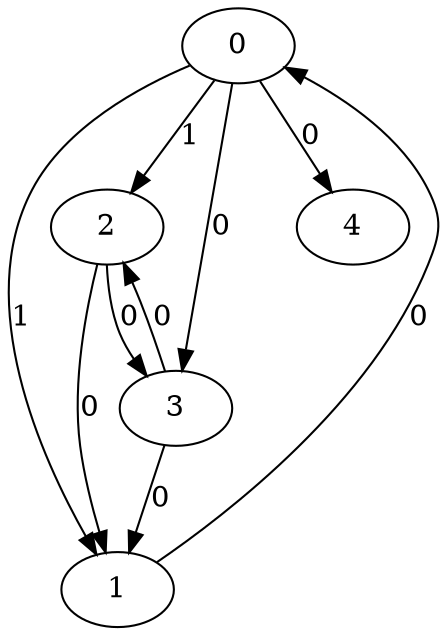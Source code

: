 // Source:1983 Canonical: -1 1 1 0 0 0 -1 -1 -1 -1 -1 0 -1 0 -1 -1 0 0 -1 -1 -1 -1 -1 -1 -1
digraph HRA_from_1983_graph_000 {
  0 -> 1 [label="1"];
  0 -> 2 [label="1"];
  0 -> 3 [label="0"];
  1 -> 0 [label="0"];
  2 -> 1 [label="0"];
  2 -> 3 [label="0"];
  3 -> 1 [label="0"];
  3 -> 2 [label="0"];
  0 -> 4 [label="0"];
}

// Source:1983 Canonical: -1 1 1 0 0 0 -1 -1 -1 -1 -1 0 -1 0 -1 -1 0 0 -1 -1 0 -1 -1 -1 -1
digraph HRA_from_1983_graph_001 {
  0 -> 1 [label="1"];
  0 -> 2 [label="1"];
  0 -> 3 [label="0"];
  1 -> 0 [label="0"];
  2 -> 1 [label="0"];
  2 -> 3 [label="0"];
  3 -> 1 [label="0"];
  3 -> 2 [label="0"];
  0 -> 4 [label="0"];
  4 -> 0 [label="0"];
}

// Source:1983 Canonical: -1 1 1 0 -1 0 -1 -1 -1 0 -1 0 -1 0 -1 -1 0 0 -1 -1 -1 -1 -1 -1 -1
digraph HRA_from_1983_graph_002 {
  0 -> 1 [label="1"];
  0 -> 2 [label="1"];
  0 -> 3 [label="0"];
  1 -> 0 [label="0"];
  2 -> 1 [label="0"];
  2 -> 3 [label="0"];
  3 -> 1 [label="0"];
  3 -> 2 [label="0"];
  1 -> 4 [label="0"];
}

// Source:1983 Canonical: -1 1 1 0 0 0 -1 -1 -1 0 -1 0 -1 0 -1 -1 0 0 -1 -1 -1 -1 -1 -1 -1
digraph HRA_from_1983_graph_003 {
  0 -> 1 [label="1"];
  0 -> 2 [label="1"];
  0 -> 3 [label="0"];
  1 -> 0 [label="0"];
  2 -> 1 [label="0"];
  2 -> 3 [label="0"];
  3 -> 1 [label="0"];
  3 -> 2 [label="0"];
  0 -> 4 [label="0"];
  1 -> 4 [label="0"];
}

// Source:1983 Canonical: -1 1 1 0 -1 0 -1 -1 -1 0 -1 0 -1 0 -1 -1 0 0 -1 -1 0 -1 -1 -1 -1
digraph HRA_from_1983_graph_004 {
  0 -> 1 [label="1"];
  0 -> 2 [label="1"];
  0 -> 3 [label="0"];
  1 -> 0 [label="0"];
  2 -> 1 [label="0"];
  2 -> 3 [label="0"];
  3 -> 1 [label="0"];
  3 -> 2 [label="0"];
  4 -> 0 [label="0"];
  1 -> 4 [label="0"];
}

// Source:1983 Canonical: -1 1 1 0 0 0 -1 -1 -1 0 -1 0 -1 0 -1 -1 0 0 -1 -1 0 -1 -1 -1 -1
digraph HRA_from_1983_graph_005 {
  0 -> 1 [label="1"];
  0 -> 2 [label="1"];
  0 -> 3 [label="0"];
  1 -> 0 [label="0"];
  2 -> 1 [label="0"];
  2 -> 3 [label="0"];
  3 -> 1 [label="0"];
  3 -> 2 [label="0"];
  0 -> 4 [label="0"];
  4 -> 0 [label="0"];
  1 -> 4 [label="0"];
}

// Source:1983 Canonical: -1 1 1 0 0 0 -1 -1 -1 -1 -1 0 -1 0 -1 -1 0 0 -1 -1 -1 0 -1 -1 -1
digraph HRA_from_1983_graph_006 {
  0 -> 1 [label="1"];
  0 -> 2 [label="1"];
  0 -> 3 [label="0"];
  1 -> 0 [label="0"];
  2 -> 1 [label="0"];
  2 -> 3 [label="0"];
  3 -> 1 [label="0"];
  3 -> 2 [label="0"];
  0 -> 4 [label="0"];
  4 -> 1 [label="0"];
}

// Source:1983 Canonical: -1 1 1 0 0 0 -1 -1 -1 -1 -1 0 -1 0 -1 -1 0 0 -1 -1 0 0 -1 -1 -1
digraph HRA_from_1983_graph_007 {
  0 -> 1 [label="1"];
  0 -> 2 [label="1"];
  0 -> 3 [label="0"];
  1 -> 0 [label="0"];
  2 -> 1 [label="0"];
  2 -> 3 [label="0"];
  3 -> 1 [label="0"];
  3 -> 2 [label="0"];
  0 -> 4 [label="0"];
  4 -> 0 [label="0"];
  4 -> 1 [label="0"];
}

// Source:1983 Canonical: -1 1 1 0 -1 0 -1 -1 -1 0 -1 0 -1 0 -1 -1 0 0 -1 -1 -1 0 -1 -1 -1
digraph HRA_from_1983_graph_008 {
  0 -> 1 [label="1"];
  0 -> 2 [label="1"];
  0 -> 3 [label="0"];
  1 -> 0 [label="0"];
  2 -> 1 [label="0"];
  2 -> 3 [label="0"];
  3 -> 1 [label="0"];
  3 -> 2 [label="0"];
  1 -> 4 [label="0"];
  4 -> 1 [label="0"];
}

// Source:1983 Canonical: -1 1 1 0 0 0 -1 -1 -1 0 -1 0 -1 0 -1 -1 0 0 -1 -1 -1 0 -1 -1 -1
digraph HRA_from_1983_graph_009 {
  0 -> 1 [label="1"];
  0 -> 2 [label="1"];
  0 -> 3 [label="0"];
  1 -> 0 [label="0"];
  2 -> 1 [label="0"];
  2 -> 3 [label="0"];
  3 -> 1 [label="0"];
  3 -> 2 [label="0"];
  0 -> 4 [label="0"];
  1 -> 4 [label="0"];
  4 -> 1 [label="0"];
}

// Source:1983 Canonical: -1 1 1 0 -1 0 -1 -1 -1 0 -1 0 -1 0 -1 -1 0 0 -1 -1 0 0 -1 -1 -1
digraph HRA_from_1983_graph_010 {
  0 -> 1 [label="1"];
  0 -> 2 [label="1"];
  0 -> 3 [label="0"];
  1 -> 0 [label="0"];
  2 -> 1 [label="0"];
  2 -> 3 [label="0"];
  3 -> 1 [label="0"];
  3 -> 2 [label="0"];
  4 -> 0 [label="0"];
  1 -> 4 [label="0"];
  4 -> 1 [label="0"];
}

// Source:1983 Canonical: -1 1 1 0 0 0 -1 -1 -1 0 -1 0 -1 0 -1 -1 0 0 -1 -1 0 0 -1 -1 -1
digraph HRA_from_1983_graph_011 {
  0 -> 1 [label="1"];
  0 -> 2 [label="1"];
  0 -> 3 [label="0"];
  1 -> 0 [label="0"];
  2 -> 1 [label="0"];
  2 -> 3 [label="0"];
  3 -> 1 [label="0"];
  3 -> 2 [label="0"];
  0 -> 4 [label="0"];
  4 -> 0 [label="0"];
  1 -> 4 [label="0"];
  4 -> 1 [label="0"];
}

// Source:1983 Canonical: -1 1 1 0 -1 0 -1 -1 -1 -1 -1 0 -1 0 0 -1 0 0 -1 -1 -1 -1 -1 -1 -1
digraph HRA_from_1983_graph_012 {
  0 -> 1 [label="1"];
  0 -> 2 [label="1"];
  0 -> 3 [label="0"];
  1 -> 0 [label="0"];
  2 -> 1 [label="0"];
  2 -> 3 [label="0"];
  3 -> 1 [label="0"];
  3 -> 2 [label="0"];
  2 -> 4 [label="0"];
}

// Source:1983 Canonical: -1 1 1 0 0 0 -1 -1 -1 -1 -1 0 -1 0 0 -1 0 0 -1 -1 -1 -1 -1 -1 -1
digraph HRA_from_1983_graph_013 {
  0 -> 1 [label="1"];
  0 -> 2 [label="1"];
  0 -> 3 [label="0"];
  1 -> 0 [label="0"];
  2 -> 1 [label="0"];
  2 -> 3 [label="0"];
  3 -> 1 [label="0"];
  3 -> 2 [label="0"];
  0 -> 4 [label="0"];
  2 -> 4 [label="0"];
}

// Source:1983 Canonical: -1 1 1 0 -1 0 -1 -1 -1 -1 -1 0 -1 0 0 -1 0 0 -1 -1 0 -1 -1 -1 -1
digraph HRA_from_1983_graph_014 {
  0 -> 1 [label="1"];
  0 -> 2 [label="1"];
  0 -> 3 [label="0"];
  1 -> 0 [label="0"];
  2 -> 1 [label="0"];
  2 -> 3 [label="0"];
  3 -> 1 [label="0"];
  3 -> 2 [label="0"];
  4 -> 0 [label="0"];
  2 -> 4 [label="0"];
}

// Source:1983 Canonical: -1 1 1 0 0 0 -1 -1 -1 -1 -1 0 -1 0 0 -1 0 0 -1 -1 0 -1 -1 -1 -1
digraph HRA_from_1983_graph_015 {
  0 -> 1 [label="1"];
  0 -> 2 [label="1"];
  0 -> 3 [label="0"];
  1 -> 0 [label="0"];
  2 -> 1 [label="0"];
  2 -> 3 [label="0"];
  3 -> 1 [label="0"];
  3 -> 2 [label="0"];
  0 -> 4 [label="0"];
  4 -> 0 [label="0"];
  2 -> 4 [label="0"];
}

// Source:1983 Canonical: -1 1 1 0 -1 0 -1 -1 -1 0 -1 0 -1 0 0 -1 0 0 -1 -1 -1 -1 -1 -1 -1
digraph HRA_from_1983_graph_016 {
  0 -> 1 [label="1"];
  0 -> 2 [label="1"];
  0 -> 3 [label="0"];
  1 -> 0 [label="0"];
  2 -> 1 [label="0"];
  2 -> 3 [label="0"];
  3 -> 1 [label="0"];
  3 -> 2 [label="0"];
  1 -> 4 [label="0"];
  2 -> 4 [label="0"];
}

// Source:1983 Canonical: -1 1 1 0 0 0 -1 -1 -1 0 -1 0 -1 0 0 -1 0 0 -1 -1 -1 -1 -1 -1 -1
digraph HRA_from_1983_graph_017 {
  0 -> 1 [label="1"];
  0 -> 2 [label="1"];
  0 -> 3 [label="0"];
  1 -> 0 [label="0"];
  2 -> 1 [label="0"];
  2 -> 3 [label="0"];
  3 -> 1 [label="0"];
  3 -> 2 [label="0"];
  0 -> 4 [label="0"];
  1 -> 4 [label="0"];
  2 -> 4 [label="0"];
}

// Source:1983 Canonical: -1 1 1 0 -1 0 -1 -1 -1 0 -1 0 -1 0 0 -1 0 0 -1 -1 0 -1 -1 -1 -1
digraph HRA_from_1983_graph_018 {
  0 -> 1 [label="1"];
  0 -> 2 [label="1"];
  0 -> 3 [label="0"];
  1 -> 0 [label="0"];
  2 -> 1 [label="0"];
  2 -> 3 [label="0"];
  3 -> 1 [label="0"];
  3 -> 2 [label="0"];
  4 -> 0 [label="0"];
  1 -> 4 [label="0"];
  2 -> 4 [label="0"];
}

// Source:1983 Canonical: -1 1 1 0 0 0 -1 -1 -1 0 -1 0 -1 0 0 -1 0 0 -1 -1 0 -1 -1 -1 -1
digraph HRA_from_1983_graph_019 {
  0 -> 1 [label="1"];
  0 -> 2 [label="1"];
  0 -> 3 [label="0"];
  1 -> 0 [label="0"];
  2 -> 1 [label="0"];
  2 -> 3 [label="0"];
  3 -> 1 [label="0"];
  3 -> 2 [label="0"];
  0 -> 4 [label="0"];
  4 -> 0 [label="0"];
  1 -> 4 [label="0"];
  2 -> 4 [label="0"];
}

// Source:1983 Canonical: -1 1 1 0 -1 0 -1 -1 -1 -1 -1 0 -1 0 0 -1 0 0 -1 -1 -1 0 -1 -1 -1
digraph HRA_from_1983_graph_020 {
  0 -> 1 [label="1"];
  0 -> 2 [label="1"];
  0 -> 3 [label="0"];
  1 -> 0 [label="0"];
  2 -> 1 [label="0"];
  2 -> 3 [label="0"];
  3 -> 1 [label="0"];
  3 -> 2 [label="0"];
  4 -> 1 [label="0"];
  2 -> 4 [label="0"];
}

// Source:1983 Canonical: -1 1 1 0 0 0 -1 -1 -1 -1 -1 0 -1 0 0 -1 0 0 -1 -1 -1 0 -1 -1 -1
digraph HRA_from_1983_graph_021 {
  0 -> 1 [label="1"];
  0 -> 2 [label="1"];
  0 -> 3 [label="0"];
  1 -> 0 [label="0"];
  2 -> 1 [label="0"];
  2 -> 3 [label="0"];
  3 -> 1 [label="0"];
  3 -> 2 [label="0"];
  0 -> 4 [label="0"];
  4 -> 1 [label="0"];
  2 -> 4 [label="0"];
}

// Source:1983 Canonical: -1 1 1 0 -1 0 -1 -1 -1 -1 -1 0 -1 0 0 -1 0 0 -1 -1 0 0 -1 -1 -1
digraph HRA_from_1983_graph_022 {
  0 -> 1 [label="1"];
  0 -> 2 [label="1"];
  0 -> 3 [label="0"];
  1 -> 0 [label="0"];
  2 -> 1 [label="0"];
  2 -> 3 [label="0"];
  3 -> 1 [label="0"];
  3 -> 2 [label="0"];
  4 -> 0 [label="0"];
  4 -> 1 [label="0"];
  2 -> 4 [label="0"];
}

// Source:1983 Canonical: -1 1 1 0 0 0 -1 -1 -1 -1 -1 0 -1 0 0 -1 0 0 -1 -1 0 0 -1 -1 -1
digraph HRA_from_1983_graph_023 {
  0 -> 1 [label="1"];
  0 -> 2 [label="1"];
  0 -> 3 [label="0"];
  1 -> 0 [label="0"];
  2 -> 1 [label="0"];
  2 -> 3 [label="0"];
  3 -> 1 [label="0"];
  3 -> 2 [label="0"];
  0 -> 4 [label="0"];
  4 -> 0 [label="0"];
  4 -> 1 [label="0"];
  2 -> 4 [label="0"];
}

// Source:1983 Canonical: -1 1 1 0 -1 0 -1 -1 -1 0 -1 0 -1 0 0 -1 0 0 -1 -1 -1 0 -1 -1 -1
digraph HRA_from_1983_graph_024 {
  0 -> 1 [label="1"];
  0 -> 2 [label="1"];
  0 -> 3 [label="0"];
  1 -> 0 [label="0"];
  2 -> 1 [label="0"];
  2 -> 3 [label="0"];
  3 -> 1 [label="0"];
  3 -> 2 [label="0"];
  1 -> 4 [label="0"];
  4 -> 1 [label="0"];
  2 -> 4 [label="0"];
}

// Source:1983 Canonical: -1 1 1 0 0 0 -1 -1 -1 0 -1 0 -1 0 0 -1 0 0 -1 -1 -1 0 -1 -1 -1
digraph HRA_from_1983_graph_025 {
  0 -> 1 [label="1"];
  0 -> 2 [label="1"];
  0 -> 3 [label="0"];
  1 -> 0 [label="0"];
  2 -> 1 [label="0"];
  2 -> 3 [label="0"];
  3 -> 1 [label="0"];
  3 -> 2 [label="0"];
  0 -> 4 [label="0"];
  1 -> 4 [label="0"];
  4 -> 1 [label="0"];
  2 -> 4 [label="0"];
}

// Source:1983 Canonical: -1 1 1 0 -1 0 -1 -1 -1 0 -1 0 -1 0 0 -1 0 0 -1 -1 0 0 -1 -1 -1
digraph HRA_from_1983_graph_026 {
  0 -> 1 [label="1"];
  0 -> 2 [label="1"];
  0 -> 3 [label="0"];
  1 -> 0 [label="0"];
  2 -> 1 [label="0"];
  2 -> 3 [label="0"];
  3 -> 1 [label="0"];
  3 -> 2 [label="0"];
  4 -> 0 [label="0"];
  1 -> 4 [label="0"];
  4 -> 1 [label="0"];
  2 -> 4 [label="0"];
}

// Source:1983 Canonical: -1 1 1 0 0 0 -1 -1 -1 0 -1 0 -1 0 0 -1 0 0 -1 -1 0 0 -1 -1 -1
digraph HRA_from_1983_graph_027 {
  0 -> 1 [label="1"];
  0 -> 2 [label="1"];
  0 -> 3 [label="0"];
  1 -> 0 [label="0"];
  2 -> 1 [label="0"];
  2 -> 3 [label="0"];
  3 -> 1 [label="0"];
  3 -> 2 [label="0"];
  0 -> 4 [label="0"];
  4 -> 0 [label="0"];
  1 -> 4 [label="0"];
  4 -> 1 [label="0"];
  2 -> 4 [label="0"];
}

// Source:1983 Canonical: -1 1 1 0 0 0 -1 -1 -1 -1 -1 0 -1 0 -1 -1 0 0 -1 -1 -1 -1 0 -1 -1
digraph HRA_from_1983_graph_028 {
  0 -> 1 [label="1"];
  0 -> 2 [label="1"];
  0 -> 3 [label="0"];
  1 -> 0 [label="0"];
  2 -> 1 [label="0"];
  2 -> 3 [label="0"];
  3 -> 1 [label="0"];
  3 -> 2 [label="0"];
  0 -> 4 [label="0"];
  4 -> 2 [label="0"];
}

// Source:1983 Canonical: -1 1 1 0 0 0 -1 -1 -1 -1 -1 0 -1 0 -1 -1 0 0 -1 -1 0 -1 0 -1 -1
digraph HRA_from_1983_graph_029 {
  0 -> 1 [label="1"];
  0 -> 2 [label="1"];
  0 -> 3 [label="0"];
  1 -> 0 [label="0"];
  2 -> 1 [label="0"];
  2 -> 3 [label="0"];
  3 -> 1 [label="0"];
  3 -> 2 [label="0"];
  0 -> 4 [label="0"];
  4 -> 0 [label="0"];
  4 -> 2 [label="0"];
}

// Source:1983 Canonical: -1 1 1 0 -1 0 -1 -1 -1 0 -1 0 -1 0 -1 -1 0 0 -1 -1 -1 -1 0 -1 -1
digraph HRA_from_1983_graph_030 {
  0 -> 1 [label="1"];
  0 -> 2 [label="1"];
  0 -> 3 [label="0"];
  1 -> 0 [label="0"];
  2 -> 1 [label="0"];
  2 -> 3 [label="0"];
  3 -> 1 [label="0"];
  3 -> 2 [label="0"];
  1 -> 4 [label="0"];
  4 -> 2 [label="0"];
}

// Source:1983 Canonical: -1 1 1 0 0 0 -1 -1 -1 0 -1 0 -1 0 -1 -1 0 0 -1 -1 -1 -1 0 -1 -1
digraph HRA_from_1983_graph_031 {
  0 -> 1 [label="1"];
  0 -> 2 [label="1"];
  0 -> 3 [label="0"];
  1 -> 0 [label="0"];
  2 -> 1 [label="0"];
  2 -> 3 [label="0"];
  3 -> 1 [label="0"];
  3 -> 2 [label="0"];
  0 -> 4 [label="0"];
  1 -> 4 [label="0"];
  4 -> 2 [label="0"];
}

// Source:1983 Canonical: -1 1 1 0 -1 0 -1 -1 -1 0 -1 0 -1 0 -1 -1 0 0 -1 -1 0 -1 0 -1 -1
digraph HRA_from_1983_graph_032 {
  0 -> 1 [label="1"];
  0 -> 2 [label="1"];
  0 -> 3 [label="0"];
  1 -> 0 [label="0"];
  2 -> 1 [label="0"];
  2 -> 3 [label="0"];
  3 -> 1 [label="0"];
  3 -> 2 [label="0"];
  4 -> 0 [label="0"];
  1 -> 4 [label="0"];
  4 -> 2 [label="0"];
}

// Source:1983 Canonical: -1 1 1 0 0 0 -1 -1 -1 0 -1 0 -1 0 -1 -1 0 0 -1 -1 0 -1 0 -1 -1
digraph HRA_from_1983_graph_033 {
  0 -> 1 [label="1"];
  0 -> 2 [label="1"];
  0 -> 3 [label="0"];
  1 -> 0 [label="0"];
  2 -> 1 [label="0"];
  2 -> 3 [label="0"];
  3 -> 1 [label="0"];
  3 -> 2 [label="0"];
  0 -> 4 [label="0"];
  4 -> 0 [label="0"];
  1 -> 4 [label="0"];
  4 -> 2 [label="0"];
}

// Source:1983 Canonical: -1 1 1 0 0 0 -1 -1 -1 -1 -1 0 -1 0 -1 -1 0 0 -1 -1 -1 0 0 -1 -1
digraph HRA_from_1983_graph_034 {
  0 -> 1 [label="1"];
  0 -> 2 [label="1"];
  0 -> 3 [label="0"];
  1 -> 0 [label="0"];
  2 -> 1 [label="0"];
  2 -> 3 [label="0"];
  3 -> 1 [label="0"];
  3 -> 2 [label="0"];
  0 -> 4 [label="0"];
  4 -> 1 [label="0"];
  4 -> 2 [label="0"];
}

// Source:1983 Canonical: -1 1 1 0 0 0 -1 -1 -1 -1 -1 0 -1 0 -1 -1 0 0 -1 -1 0 0 0 -1 -1
digraph HRA_from_1983_graph_035 {
  0 -> 1 [label="1"];
  0 -> 2 [label="1"];
  0 -> 3 [label="0"];
  1 -> 0 [label="0"];
  2 -> 1 [label="0"];
  2 -> 3 [label="0"];
  3 -> 1 [label="0"];
  3 -> 2 [label="0"];
  0 -> 4 [label="0"];
  4 -> 0 [label="0"];
  4 -> 1 [label="0"];
  4 -> 2 [label="0"];
}

// Source:1983 Canonical: -1 1 1 0 -1 0 -1 -1 -1 0 -1 0 -1 0 -1 -1 0 0 -1 -1 -1 0 0 -1 -1
digraph HRA_from_1983_graph_036 {
  0 -> 1 [label="1"];
  0 -> 2 [label="1"];
  0 -> 3 [label="0"];
  1 -> 0 [label="0"];
  2 -> 1 [label="0"];
  2 -> 3 [label="0"];
  3 -> 1 [label="0"];
  3 -> 2 [label="0"];
  1 -> 4 [label="0"];
  4 -> 1 [label="0"];
  4 -> 2 [label="0"];
}

// Source:1983 Canonical: -1 1 1 0 0 0 -1 -1 -1 0 -1 0 -1 0 -1 -1 0 0 -1 -1 -1 0 0 -1 -1
digraph HRA_from_1983_graph_037 {
  0 -> 1 [label="1"];
  0 -> 2 [label="1"];
  0 -> 3 [label="0"];
  1 -> 0 [label="0"];
  2 -> 1 [label="0"];
  2 -> 3 [label="0"];
  3 -> 1 [label="0"];
  3 -> 2 [label="0"];
  0 -> 4 [label="0"];
  1 -> 4 [label="0"];
  4 -> 1 [label="0"];
  4 -> 2 [label="0"];
}

// Source:1983 Canonical: -1 1 1 0 -1 0 -1 -1 -1 0 -1 0 -1 0 -1 -1 0 0 -1 -1 0 0 0 -1 -1
digraph HRA_from_1983_graph_038 {
  0 -> 1 [label="1"];
  0 -> 2 [label="1"];
  0 -> 3 [label="0"];
  1 -> 0 [label="0"];
  2 -> 1 [label="0"];
  2 -> 3 [label="0"];
  3 -> 1 [label="0"];
  3 -> 2 [label="0"];
  4 -> 0 [label="0"];
  1 -> 4 [label="0"];
  4 -> 1 [label="0"];
  4 -> 2 [label="0"];
}

// Source:1983 Canonical: -1 1 1 0 0 0 -1 -1 -1 0 -1 0 -1 0 -1 -1 0 0 -1 -1 0 0 0 -1 -1
digraph HRA_from_1983_graph_039 {
  0 -> 1 [label="1"];
  0 -> 2 [label="1"];
  0 -> 3 [label="0"];
  1 -> 0 [label="0"];
  2 -> 1 [label="0"];
  2 -> 3 [label="0"];
  3 -> 1 [label="0"];
  3 -> 2 [label="0"];
  0 -> 4 [label="0"];
  4 -> 0 [label="0"];
  1 -> 4 [label="0"];
  4 -> 1 [label="0"];
  4 -> 2 [label="0"];
}

// Source:1983 Canonical: -1 1 1 0 -1 0 -1 -1 -1 -1 -1 0 -1 0 0 -1 0 0 -1 -1 -1 -1 0 -1 -1
digraph HRA_from_1983_graph_040 {
  0 -> 1 [label="1"];
  0 -> 2 [label="1"];
  0 -> 3 [label="0"];
  1 -> 0 [label="0"];
  2 -> 1 [label="0"];
  2 -> 3 [label="0"];
  3 -> 1 [label="0"];
  3 -> 2 [label="0"];
  2 -> 4 [label="0"];
  4 -> 2 [label="0"];
}

// Source:1983 Canonical: -1 1 1 0 0 0 -1 -1 -1 -1 -1 0 -1 0 0 -1 0 0 -1 -1 -1 -1 0 -1 -1
digraph HRA_from_1983_graph_041 {
  0 -> 1 [label="1"];
  0 -> 2 [label="1"];
  0 -> 3 [label="0"];
  1 -> 0 [label="0"];
  2 -> 1 [label="0"];
  2 -> 3 [label="0"];
  3 -> 1 [label="0"];
  3 -> 2 [label="0"];
  0 -> 4 [label="0"];
  2 -> 4 [label="0"];
  4 -> 2 [label="0"];
}

// Source:1983 Canonical: -1 1 1 0 -1 0 -1 -1 -1 -1 -1 0 -1 0 0 -1 0 0 -1 -1 0 -1 0 -1 -1
digraph HRA_from_1983_graph_042 {
  0 -> 1 [label="1"];
  0 -> 2 [label="1"];
  0 -> 3 [label="0"];
  1 -> 0 [label="0"];
  2 -> 1 [label="0"];
  2 -> 3 [label="0"];
  3 -> 1 [label="0"];
  3 -> 2 [label="0"];
  4 -> 0 [label="0"];
  2 -> 4 [label="0"];
  4 -> 2 [label="0"];
}

// Source:1983 Canonical: -1 1 1 0 0 0 -1 -1 -1 -1 -1 0 -1 0 0 -1 0 0 -1 -1 0 -1 0 -1 -1
digraph HRA_from_1983_graph_043 {
  0 -> 1 [label="1"];
  0 -> 2 [label="1"];
  0 -> 3 [label="0"];
  1 -> 0 [label="0"];
  2 -> 1 [label="0"];
  2 -> 3 [label="0"];
  3 -> 1 [label="0"];
  3 -> 2 [label="0"];
  0 -> 4 [label="0"];
  4 -> 0 [label="0"];
  2 -> 4 [label="0"];
  4 -> 2 [label="0"];
}

// Source:1983 Canonical: -1 1 1 0 -1 0 -1 -1 -1 0 -1 0 -1 0 0 -1 0 0 -1 -1 -1 -1 0 -1 -1
digraph HRA_from_1983_graph_044 {
  0 -> 1 [label="1"];
  0 -> 2 [label="1"];
  0 -> 3 [label="0"];
  1 -> 0 [label="0"];
  2 -> 1 [label="0"];
  2 -> 3 [label="0"];
  3 -> 1 [label="0"];
  3 -> 2 [label="0"];
  1 -> 4 [label="0"];
  2 -> 4 [label="0"];
  4 -> 2 [label="0"];
}

// Source:1983 Canonical: -1 1 1 0 0 0 -1 -1 -1 0 -1 0 -1 0 0 -1 0 0 -1 -1 -1 -1 0 -1 -1
digraph HRA_from_1983_graph_045 {
  0 -> 1 [label="1"];
  0 -> 2 [label="1"];
  0 -> 3 [label="0"];
  1 -> 0 [label="0"];
  2 -> 1 [label="0"];
  2 -> 3 [label="0"];
  3 -> 1 [label="0"];
  3 -> 2 [label="0"];
  0 -> 4 [label="0"];
  1 -> 4 [label="0"];
  2 -> 4 [label="0"];
  4 -> 2 [label="0"];
}

// Source:1983 Canonical: -1 1 1 0 -1 0 -1 -1 -1 0 -1 0 -1 0 0 -1 0 0 -1 -1 0 -1 0 -1 -1
digraph HRA_from_1983_graph_046 {
  0 -> 1 [label="1"];
  0 -> 2 [label="1"];
  0 -> 3 [label="0"];
  1 -> 0 [label="0"];
  2 -> 1 [label="0"];
  2 -> 3 [label="0"];
  3 -> 1 [label="0"];
  3 -> 2 [label="0"];
  4 -> 0 [label="0"];
  1 -> 4 [label="0"];
  2 -> 4 [label="0"];
  4 -> 2 [label="0"];
}

// Source:1983 Canonical: -1 1 1 0 0 0 -1 -1 -1 0 -1 0 -1 0 0 -1 0 0 -1 -1 0 -1 0 -1 -1
digraph HRA_from_1983_graph_047 {
  0 -> 1 [label="1"];
  0 -> 2 [label="1"];
  0 -> 3 [label="0"];
  1 -> 0 [label="0"];
  2 -> 1 [label="0"];
  2 -> 3 [label="0"];
  3 -> 1 [label="0"];
  3 -> 2 [label="0"];
  0 -> 4 [label="0"];
  4 -> 0 [label="0"];
  1 -> 4 [label="0"];
  2 -> 4 [label="0"];
  4 -> 2 [label="0"];
}

// Source:1983 Canonical: -1 1 1 0 -1 0 -1 -1 -1 -1 -1 0 -1 0 0 -1 0 0 -1 -1 -1 0 0 -1 -1
digraph HRA_from_1983_graph_048 {
  0 -> 1 [label="1"];
  0 -> 2 [label="1"];
  0 -> 3 [label="0"];
  1 -> 0 [label="0"];
  2 -> 1 [label="0"];
  2 -> 3 [label="0"];
  3 -> 1 [label="0"];
  3 -> 2 [label="0"];
  4 -> 1 [label="0"];
  2 -> 4 [label="0"];
  4 -> 2 [label="0"];
}

// Source:1983 Canonical: -1 1 1 0 0 0 -1 -1 -1 -1 -1 0 -1 0 0 -1 0 0 -1 -1 -1 0 0 -1 -1
digraph HRA_from_1983_graph_049 {
  0 -> 1 [label="1"];
  0 -> 2 [label="1"];
  0 -> 3 [label="0"];
  1 -> 0 [label="0"];
  2 -> 1 [label="0"];
  2 -> 3 [label="0"];
  3 -> 1 [label="0"];
  3 -> 2 [label="0"];
  0 -> 4 [label="0"];
  4 -> 1 [label="0"];
  2 -> 4 [label="0"];
  4 -> 2 [label="0"];
}

// Source:1983 Canonical: -1 1 1 0 -1 0 -1 -1 -1 -1 -1 0 -1 0 0 -1 0 0 -1 -1 0 0 0 -1 -1
digraph HRA_from_1983_graph_050 {
  0 -> 1 [label="1"];
  0 -> 2 [label="1"];
  0 -> 3 [label="0"];
  1 -> 0 [label="0"];
  2 -> 1 [label="0"];
  2 -> 3 [label="0"];
  3 -> 1 [label="0"];
  3 -> 2 [label="0"];
  4 -> 0 [label="0"];
  4 -> 1 [label="0"];
  2 -> 4 [label="0"];
  4 -> 2 [label="0"];
}

// Source:1983 Canonical: -1 1 1 0 0 0 -1 -1 -1 -1 -1 0 -1 0 0 -1 0 0 -1 -1 0 0 0 -1 -1
digraph HRA_from_1983_graph_051 {
  0 -> 1 [label="1"];
  0 -> 2 [label="1"];
  0 -> 3 [label="0"];
  1 -> 0 [label="0"];
  2 -> 1 [label="0"];
  2 -> 3 [label="0"];
  3 -> 1 [label="0"];
  3 -> 2 [label="0"];
  0 -> 4 [label="0"];
  4 -> 0 [label="0"];
  4 -> 1 [label="0"];
  2 -> 4 [label="0"];
  4 -> 2 [label="0"];
}

// Source:1983 Canonical: -1 1 1 0 -1 0 -1 -1 -1 0 -1 0 -1 0 0 -1 0 0 -1 -1 -1 0 0 -1 -1
digraph HRA_from_1983_graph_052 {
  0 -> 1 [label="1"];
  0 -> 2 [label="1"];
  0 -> 3 [label="0"];
  1 -> 0 [label="0"];
  2 -> 1 [label="0"];
  2 -> 3 [label="0"];
  3 -> 1 [label="0"];
  3 -> 2 [label="0"];
  1 -> 4 [label="0"];
  4 -> 1 [label="0"];
  2 -> 4 [label="0"];
  4 -> 2 [label="0"];
}

// Source:1983 Canonical: -1 1 1 0 0 0 -1 -1 -1 0 -1 0 -1 0 0 -1 0 0 -1 -1 -1 0 0 -1 -1
digraph HRA_from_1983_graph_053 {
  0 -> 1 [label="1"];
  0 -> 2 [label="1"];
  0 -> 3 [label="0"];
  1 -> 0 [label="0"];
  2 -> 1 [label="0"];
  2 -> 3 [label="0"];
  3 -> 1 [label="0"];
  3 -> 2 [label="0"];
  0 -> 4 [label="0"];
  1 -> 4 [label="0"];
  4 -> 1 [label="0"];
  2 -> 4 [label="0"];
  4 -> 2 [label="0"];
}

// Source:1983 Canonical: -1 1 1 0 -1 0 -1 -1 -1 0 -1 0 -1 0 0 -1 0 0 -1 -1 0 0 0 -1 -1
digraph HRA_from_1983_graph_054 {
  0 -> 1 [label="1"];
  0 -> 2 [label="1"];
  0 -> 3 [label="0"];
  1 -> 0 [label="0"];
  2 -> 1 [label="0"];
  2 -> 3 [label="0"];
  3 -> 1 [label="0"];
  3 -> 2 [label="0"];
  4 -> 0 [label="0"];
  1 -> 4 [label="0"];
  4 -> 1 [label="0"];
  2 -> 4 [label="0"];
  4 -> 2 [label="0"];
}

// Source:1983 Canonical: -1 1 1 0 0 0 -1 -1 -1 0 -1 0 -1 0 0 -1 0 0 -1 -1 0 0 0 -1 -1
digraph HRA_from_1983_graph_055 {
  0 -> 1 [label="1"];
  0 -> 2 [label="1"];
  0 -> 3 [label="0"];
  1 -> 0 [label="0"];
  2 -> 1 [label="0"];
  2 -> 3 [label="0"];
  3 -> 1 [label="0"];
  3 -> 2 [label="0"];
  0 -> 4 [label="0"];
  4 -> 0 [label="0"];
  1 -> 4 [label="0"];
  4 -> 1 [label="0"];
  2 -> 4 [label="0"];
  4 -> 2 [label="0"];
}

// Source:1983 Canonical: -1 1 1 0 -1 0 -1 -1 -1 -1 -1 0 -1 0 -1 -1 0 0 -1 0 -1 -1 -1 -1 -1
digraph HRA_from_1983_graph_056 {
  0 -> 1 [label="1"];
  0 -> 2 [label="1"];
  0 -> 3 [label="0"];
  1 -> 0 [label="0"];
  2 -> 1 [label="0"];
  2 -> 3 [label="0"];
  3 -> 1 [label="0"];
  3 -> 2 [label="0"];
  3 -> 4 [label="0"];
}

// Source:1983 Canonical: -1 1 1 0 0 0 -1 -1 -1 -1 -1 0 -1 0 -1 -1 0 0 -1 0 -1 -1 -1 -1 -1
digraph HRA_from_1983_graph_057 {
  0 -> 1 [label="1"];
  0 -> 2 [label="1"];
  0 -> 3 [label="0"];
  1 -> 0 [label="0"];
  2 -> 1 [label="0"];
  2 -> 3 [label="0"];
  3 -> 1 [label="0"];
  3 -> 2 [label="0"];
  0 -> 4 [label="0"];
  3 -> 4 [label="0"];
}

// Source:1983 Canonical: -1 1 1 0 -1 0 -1 -1 -1 -1 -1 0 -1 0 -1 -1 0 0 -1 0 0 -1 -1 -1 -1
digraph HRA_from_1983_graph_058 {
  0 -> 1 [label="1"];
  0 -> 2 [label="1"];
  0 -> 3 [label="0"];
  1 -> 0 [label="0"];
  2 -> 1 [label="0"];
  2 -> 3 [label="0"];
  3 -> 1 [label="0"];
  3 -> 2 [label="0"];
  4 -> 0 [label="0"];
  3 -> 4 [label="0"];
}

// Source:1983 Canonical: -1 1 1 0 0 0 -1 -1 -1 -1 -1 0 -1 0 -1 -1 0 0 -1 0 0 -1 -1 -1 -1
digraph HRA_from_1983_graph_059 {
  0 -> 1 [label="1"];
  0 -> 2 [label="1"];
  0 -> 3 [label="0"];
  1 -> 0 [label="0"];
  2 -> 1 [label="0"];
  2 -> 3 [label="0"];
  3 -> 1 [label="0"];
  3 -> 2 [label="0"];
  0 -> 4 [label="0"];
  4 -> 0 [label="0"];
  3 -> 4 [label="0"];
}

// Source:1983 Canonical: -1 1 1 0 -1 0 -1 -1 -1 0 -1 0 -1 0 -1 -1 0 0 -1 0 -1 -1 -1 -1 -1
digraph HRA_from_1983_graph_060 {
  0 -> 1 [label="1"];
  0 -> 2 [label="1"];
  0 -> 3 [label="0"];
  1 -> 0 [label="0"];
  2 -> 1 [label="0"];
  2 -> 3 [label="0"];
  3 -> 1 [label="0"];
  3 -> 2 [label="0"];
  1 -> 4 [label="0"];
  3 -> 4 [label="0"];
}

// Source:1983 Canonical: -1 1 1 0 0 0 -1 -1 -1 0 -1 0 -1 0 -1 -1 0 0 -1 0 -1 -1 -1 -1 -1
digraph HRA_from_1983_graph_061 {
  0 -> 1 [label="1"];
  0 -> 2 [label="1"];
  0 -> 3 [label="0"];
  1 -> 0 [label="0"];
  2 -> 1 [label="0"];
  2 -> 3 [label="0"];
  3 -> 1 [label="0"];
  3 -> 2 [label="0"];
  0 -> 4 [label="0"];
  1 -> 4 [label="0"];
  3 -> 4 [label="0"];
}

// Source:1983 Canonical: -1 1 1 0 -1 0 -1 -1 -1 0 -1 0 -1 0 -1 -1 0 0 -1 0 0 -1 -1 -1 -1
digraph HRA_from_1983_graph_062 {
  0 -> 1 [label="1"];
  0 -> 2 [label="1"];
  0 -> 3 [label="0"];
  1 -> 0 [label="0"];
  2 -> 1 [label="0"];
  2 -> 3 [label="0"];
  3 -> 1 [label="0"];
  3 -> 2 [label="0"];
  4 -> 0 [label="0"];
  1 -> 4 [label="0"];
  3 -> 4 [label="0"];
}

// Source:1983 Canonical: -1 1 1 0 0 0 -1 -1 -1 0 -1 0 -1 0 -1 -1 0 0 -1 0 0 -1 -1 -1 -1
digraph HRA_from_1983_graph_063 {
  0 -> 1 [label="1"];
  0 -> 2 [label="1"];
  0 -> 3 [label="0"];
  1 -> 0 [label="0"];
  2 -> 1 [label="0"];
  2 -> 3 [label="0"];
  3 -> 1 [label="0"];
  3 -> 2 [label="0"];
  0 -> 4 [label="0"];
  4 -> 0 [label="0"];
  1 -> 4 [label="0"];
  3 -> 4 [label="0"];
}

// Source:1983 Canonical: -1 1 1 0 -1 0 -1 -1 -1 -1 -1 0 -1 0 -1 -1 0 0 -1 0 -1 0 -1 -1 -1
digraph HRA_from_1983_graph_064 {
  0 -> 1 [label="1"];
  0 -> 2 [label="1"];
  0 -> 3 [label="0"];
  1 -> 0 [label="0"];
  2 -> 1 [label="0"];
  2 -> 3 [label="0"];
  3 -> 1 [label="0"];
  3 -> 2 [label="0"];
  4 -> 1 [label="0"];
  3 -> 4 [label="0"];
}

// Source:1983 Canonical: -1 1 1 0 0 0 -1 -1 -1 -1 -1 0 -1 0 -1 -1 0 0 -1 0 -1 0 -1 -1 -1
digraph HRA_from_1983_graph_065 {
  0 -> 1 [label="1"];
  0 -> 2 [label="1"];
  0 -> 3 [label="0"];
  1 -> 0 [label="0"];
  2 -> 1 [label="0"];
  2 -> 3 [label="0"];
  3 -> 1 [label="0"];
  3 -> 2 [label="0"];
  0 -> 4 [label="0"];
  4 -> 1 [label="0"];
  3 -> 4 [label="0"];
}

// Source:1983 Canonical: -1 1 1 0 -1 0 -1 -1 -1 -1 -1 0 -1 0 -1 -1 0 0 -1 0 0 0 -1 -1 -1
digraph HRA_from_1983_graph_066 {
  0 -> 1 [label="1"];
  0 -> 2 [label="1"];
  0 -> 3 [label="0"];
  1 -> 0 [label="0"];
  2 -> 1 [label="0"];
  2 -> 3 [label="0"];
  3 -> 1 [label="0"];
  3 -> 2 [label="0"];
  4 -> 0 [label="0"];
  4 -> 1 [label="0"];
  3 -> 4 [label="0"];
}

// Source:1983 Canonical: -1 1 1 0 0 0 -1 -1 -1 -1 -1 0 -1 0 -1 -1 0 0 -1 0 0 0 -1 -1 -1
digraph HRA_from_1983_graph_067 {
  0 -> 1 [label="1"];
  0 -> 2 [label="1"];
  0 -> 3 [label="0"];
  1 -> 0 [label="0"];
  2 -> 1 [label="0"];
  2 -> 3 [label="0"];
  3 -> 1 [label="0"];
  3 -> 2 [label="0"];
  0 -> 4 [label="0"];
  4 -> 0 [label="0"];
  4 -> 1 [label="0"];
  3 -> 4 [label="0"];
}

// Source:1983 Canonical: -1 1 1 0 -1 0 -1 -1 -1 0 -1 0 -1 0 -1 -1 0 0 -1 0 -1 0 -1 -1 -1
digraph HRA_from_1983_graph_068 {
  0 -> 1 [label="1"];
  0 -> 2 [label="1"];
  0 -> 3 [label="0"];
  1 -> 0 [label="0"];
  2 -> 1 [label="0"];
  2 -> 3 [label="0"];
  3 -> 1 [label="0"];
  3 -> 2 [label="0"];
  1 -> 4 [label="0"];
  4 -> 1 [label="0"];
  3 -> 4 [label="0"];
}

// Source:1983 Canonical: -1 1 1 0 0 0 -1 -1 -1 0 -1 0 -1 0 -1 -1 0 0 -1 0 -1 0 -1 -1 -1
digraph HRA_from_1983_graph_069 {
  0 -> 1 [label="1"];
  0 -> 2 [label="1"];
  0 -> 3 [label="0"];
  1 -> 0 [label="0"];
  2 -> 1 [label="0"];
  2 -> 3 [label="0"];
  3 -> 1 [label="0"];
  3 -> 2 [label="0"];
  0 -> 4 [label="0"];
  1 -> 4 [label="0"];
  4 -> 1 [label="0"];
  3 -> 4 [label="0"];
}

// Source:1983 Canonical: -1 1 1 0 -1 0 -1 -1 -1 0 -1 0 -1 0 -1 -1 0 0 -1 0 0 0 -1 -1 -1
digraph HRA_from_1983_graph_070 {
  0 -> 1 [label="1"];
  0 -> 2 [label="1"];
  0 -> 3 [label="0"];
  1 -> 0 [label="0"];
  2 -> 1 [label="0"];
  2 -> 3 [label="0"];
  3 -> 1 [label="0"];
  3 -> 2 [label="0"];
  4 -> 0 [label="0"];
  1 -> 4 [label="0"];
  4 -> 1 [label="0"];
  3 -> 4 [label="0"];
}

// Source:1983 Canonical: -1 1 1 0 0 0 -1 -1 -1 0 -1 0 -1 0 -1 -1 0 0 -1 0 0 0 -1 -1 -1
digraph HRA_from_1983_graph_071 {
  0 -> 1 [label="1"];
  0 -> 2 [label="1"];
  0 -> 3 [label="0"];
  1 -> 0 [label="0"];
  2 -> 1 [label="0"];
  2 -> 3 [label="0"];
  3 -> 1 [label="0"];
  3 -> 2 [label="0"];
  0 -> 4 [label="0"];
  4 -> 0 [label="0"];
  1 -> 4 [label="0"];
  4 -> 1 [label="0"];
  3 -> 4 [label="0"];
}

// Source:1983 Canonical: -1 1 1 0 -1 0 -1 -1 -1 -1 -1 0 -1 0 0 -1 0 0 -1 0 -1 -1 -1 -1 -1
digraph HRA_from_1983_graph_072 {
  0 -> 1 [label="1"];
  0 -> 2 [label="1"];
  0 -> 3 [label="0"];
  1 -> 0 [label="0"];
  2 -> 1 [label="0"];
  2 -> 3 [label="0"];
  3 -> 1 [label="0"];
  3 -> 2 [label="0"];
  2 -> 4 [label="0"];
  3 -> 4 [label="0"];
}

// Source:1983 Canonical: -1 1 1 0 0 0 -1 -1 -1 -1 -1 0 -1 0 0 -1 0 0 -1 0 -1 -1 -1 -1 -1
digraph HRA_from_1983_graph_073 {
  0 -> 1 [label="1"];
  0 -> 2 [label="1"];
  0 -> 3 [label="0"];
  1 -> 0 [label="0"];
  2 -> 1 [label="0"];
  2 -> 3 [label="0"];
  3 -> 1 [label="0"];
  3 -> 2 [label="0"];
  0 -> 4 [label="0"];
  2 -> 4 [label="0"];
  3 -> 4 [label="0"];
}

// Source:1983 Canonical: -1 1 1 0 -1 0 -1 -1 -1 -1 -1 0 -1 0 0 -1 0 0 -1 0 0 -1 -1 -1 -1
digraph HRA_from_1983_graph_074 {
  0 -> 1 [label="1"];
  0 -> 2 [label="1"];
  0 -> 3 [label="0"];
  1 -> 0 [label="0"];
  2 -> 1 [label="0"];
  2 -> 3 [label="0"];
  3 -> 1 [label="0"];
  3 -> 2 [label="0"];
  4 -> 0 [label="0"];
  2 -> 4 [label="0"];
  3 -> 4 [label="0"];
}

// Source:1983 Canonical: -1 1 1 0 0 0 -1 -1 -1 -1 -1 0 -1 0 0 -1 0 0 -1 0 0 -1 -1 -1 -1
digraph HRA_from_1983_graph_075 {
  0 -> 1 [label="1"];
  0 -> 2 [label="1"];
  0 -> 3 [label="0"];
  1 -> 0 [label="0"];
  2 -> 1 [label="0"];
  2 -> 3 [label="0"];
  3 -> 1 [label="0"];
  3 -> 2 [label="0"];
  0 -> 4 [label="0"];
  4 -> 0 [label="0"];
  2 -> 4 [label="0"];
  3 -> 4 [label="0"];
}

// Source:1983 Canonical: -1 1 1 0 -1 0 -1 -1 -1 0 -1 0 -1 0 0 -1 0 0 -1 0 -1 -1 -1 -1 -1
digraph HRA_from_1983_graph_076 {
  0 -> 1 [label="1"];
  0 -> 2 [label="1"];
  0 -> 3 [label="0"];
  1 -> 0 [label="0"];
  2 -> 1 [label="0"];
  2 -> 3 [label="0"];
  3 -> 1 [label="0"];
  3 -> 2 [label="0"];
  1 -> 4 [label="0"];
  2 -> 4 [label="0"];
  3 -> 4 [label="0"];
}

// Source:1983 Canonical: -1 1 1 0 0 0 -1 -1 -1 0 -1 0 -1 0 0 -1 0 0 -1 0 -1 -1 -1 -1 -1
digraph HRA_from_1983_graph_077 {
  0 -> 1 [label="1"];
  0 -> 2 [label="1"];
  0 -> 3 [label="0"];
  1 -> 0 [label="0"];
  2 -> 1 [label="0"];
  2 -> 3 [label="0"];
  3 -> 1 [label="0"];
  3 -> 2 [label="0"];
  0 -> 4 [label="0"];
  1 -> 4 [label="0"];
  2 -> 4 [label="0"];
  3 -> 4 [label="0"];
}

// Source:1983 Canonical: -1 1 1 0 -1 0 -1 -1 -1 0 -1 0 -1 0 0 -1 0 0 -1 0 0 -1 -1 -1 -1
digraph HRA_from_1983_graph_078 {
  0 -> 1 [label="1"];
  0 -> 2 [label="1"];
  0 -> 3 [label="0"];
  1 -> 0 [label="0"];
  2 -> 1 [label="0"];
  2 -> 3 [label="0"];
  3 -> 1 [label="0"];
  3 -> 2 [label="0"];
  4 -> 0 [label="0"];
  1 -> 4 [label="0"];
  2 -> 4 [label="0"];
  3 -> 4 [label="0"];
}

// Source:1983 Canonical: -1 1 1 0 0 0 -1 -1 -1 0 -1 0 -1 0 0 -1 0 0 -1 0 0 -1 -1 -1 -1
digraph HRA_from_1983_graph_079 {
  0 -> 1 [label="1"];
  0 -> 2 [label="1"];
  0 -> 3 [label="0"];
  1 -> 0 [label="0"];
  2 -> 1 [label="0"];
  2 -> 3 [label="0"];
  3 -> 1 [label="0"];
  3 -> 2 [label="0"];
  0 -> 4 [label="0"];
  4 -> 0 [label="0"];
  1 -> 4 [label="0"];
  2 -> 4 [label="0"];
  3 -> 4 [label="0"];
}

// Source:1983 Canonical: -1 1 1 0 -1 0 -1 -1 -1 -1 -1 0 -1 0 0 -1 0 0 -1 0 -1 0 -1 -1 -1
digraph HRA_from_1983_graph_080 {
  0 -> 1 [label="1"];
  0 -> 2 [label="1"];
  0 -> 3 [label="0"];
  1 -> 0 [label="0"];
  2 -> 1 [label="0"];
  2 -> 3 [label="0"];
  3 -> 1 [label="0"];
  3 -> 2 [label="0"];
  4 -> 1 [label="0"];
  2 -> 4 [label="0"];
  3 -> 4 [label="0"];
}

// Source:1983 Canonical: -1 1 1 0 0 0 -1 -1 -1 -1 -1 0 -1 0 0 -1 0 0 -1 0 -1 0 -1 -1 -1
digraph HRA_from_1983_graph_081 {
  0 -> 1 [label="1"];
  0 -> 2 [label="1"];
  0 -> 3 [label="0"];
  1 -> 0 [label="0"];
  2 -> 1 [label="0"];
  2 -> 3 [label="0"];
  3 -> 1 [label="0"];
  3 -> 2 [label="0"];
  0 -> 4 [label="0"];
  4 -> 1 [label="0"];
  2 -> 4 [label="0"];
  3 -> 4 [label="0"];
}

// Source:1983 Canonical: -1 1 1 0 -1 0 -1 -1 -1 -1 -1 0 -1 0 0 -1 0 0 -1 0 0 0 -1 -1 -1
digraph HRA_from_1983_graph_082 {
  0 -> 1 [label="1"];
  0 -> 2 [label="1"];
  0 -> 3 [label="0"];
  1 -> 0 [label="0"];
  2 -> 1 [label="0"];
  2 -> 3 [label="0"];
  3 -> 1 [label="0"];
  3 -> 2 [label="0"];
  4 -> 0 [label="0"];
  4 -> 1 [label="0"];
  2 -> 4 [label="0"];
  3 -> 4 [label="0"];
}

// Source:1983 Canonical: -1 1 1 0 0 0 -1 -1 -1 -1 -1 0 -1 0 0 -1 0 0 -1 0 0 0 -1 -1 -1
digraph HRA_from_1983_graph_083 {
  0 -> 1 [label="1"];
  0 -> 2 [label="1"];
  0 -> 3 [label="0"];
  1 -> 0 [label="0"];
  2 -> 1 [label="0"];
  2 -> 3 [label="0"];
  3 -> 1 [label="0"];
  3 -> 2 [label="0"];
  0 -> 4 [label="0"];
  4 -> 0 [label="0"];
  4 -> 1 [label="0"];
  2 -> 4 [label="0"];
  3 -> 4 [label="0"];
}

// Source:1983 Canonical: -1 1 1 0 -1 0 -1 -1 -1 0 -1 0 -1 0 0 -1 0 0 -1 0 -1 0 -1 -1 -1
digraph HRA_from_1983_graph_084 {
  0 -> 1 [label="1"];
  0 -> 2 [label="1"];
  0 -> 3 [label="0"];
  1 -> 0 [label="0"];
  2 -> 1 [label="0"];
  2 -> 3 [label="0"];
  3 -> 1 [label="0"];
  3 -> 2 [label="0"];
  1 -> 4 [label="0"];
  4 -> 1 [label="0"];
  2 -> 4 [label="0"];
  3 -> 4 [label="0"];
}

// Source:1983 Canonical: -1 1 1 0 0 0 -1 -1 -1 0 -1 0 -1 0 0 -1 0 0 -1 0 -1 0 -1 -1 -1
digraph HRA_from_1983_graph_085 {
  0 -> 1 [label="1"];
  0 -> 2 [label="1"];
  0 -> 3 [label="0"];
  1 -> 0 [label="0"];
  2 -> 1 [label="0"];
  2 -> 3 [label="0"];
  3 -> 1 [label="0"];
  3 -> 2 [label="0"];
  0 -> 4 [label="0"];
  1 -> 4 [label="0"];
  4 -> 1 [label="0"];
  2 -> 4 [label="0"];
  3 -> 4 [label="0"];
}

// Source:1983 Canonical: -1 1 1 0 -1 0 -1 -1 -1 0 -1 0 -1 0 0 -1 0 0 -1 0 0 0 -1 -1 -1
digraph HRA_from_1983_graph_086 {
  0 -> 1 [label="1"];
  0 -> 2 [label="1"];
  0 -> 3 [label="0"];
  1 -> 0 [label="0"];
  2 -> 1 [label="0"];
  2 -> 3 [label="0"];
  3 -> 1 [label="0"];
  3 -> 2 [label="0"];
  4 -> 0 [label="0"];
  1 -> 4 [label="0"];
  4 -> 1 [label="0"];
  2 -> 4 [label="0"];
  3 -> 4 [label="0"];
}

// Source:1983 Canonical: -1 1 1 0 0 0 -1 -1 -1 0 -1 0 -1 0 0 -1 0 0 -1 0 0 0 -1 -1 -1
digraph HRA_from_1983_graph_087 {
  0 -> 1 [label="1"];
  0 -> 2 [label="1"];
  0 -> 3 [label="0"];
  1 -> 0 [label="0"];
  2 -> 1 [label="0"];
  2 -> 3 [label="0"];
  3 -> 1 [label="0"];
  3 -> 2 [label="0"];
  0 -> 4 [label="0"];
  4 -> 0 [label="0"];
  1 -> 4 [label="0"];
  4 -> 1 [label="0"];
  2 -> 4 [label="0"];
  3 -> 4 [label="0"];
}

// Source:1983 Canonical: -1 1 1 0 -1 0 -1 -1 -1 -1 -1 0 -1 0 -1 -1 0 0 -1 0 -1 -1 0 -1 -1
digraph HRA_from_1983_graph_088 {
  0 -> 1 [label="1"];
  0 -> 2 [label="1"];
  0 -> 3 [label="0"];
  1 -> 0 [label="0"];
  2 -> 1 [label="0"];
  2 -> 3 [label="0"];
  3 -> 1 [label="0"];
  3 -> 2 [label="0"];
  4 -> 2 [label="0"];
  3 -> 4 [label="0"];
}

// Source:1983 Canonical: -1 1 1 0 0 0 -1 -1 -1 -1 -1 0 -1 0 -1 -1 0 0 -1 0 -1 -1 0 -1 -1
digraph HRA_from_1983_graph_089 {
  0 -> 1 [label="1"];
  0 -> 2 [label="1"];
  0 -> 3 [label="0"];
  1 -> 0 [label="0"];
  2 -> 1 [label="0"];
  2 -> 3 [label="0"];
  3 -> 1 [label="0"];
  3 -> 2 [label="0"];
  0 -> 4 [label="0"];
  4 -> 2 [label="0"];
  3 -> 4 [label="0"];
}

// Source:1983 Canonical: -1 1 1 0 -1 0 -1 -1 -1 -1 -1 0 -1 0 -1 -1 0 0 -1 0 0 -1 0 -1 -1
digraph HRA_from_1983_graph_090 {
  0 -> 1 [label="1"];
  0 -> 2 [label="1"];
  0 -> 3 [label="0"];
  1 -> 0 [label="0"];
  2 -> 1 [label="0"];
  2 -> 3 [label="0"];
  3 -> 1 [label="0"];
  3 -> 2 [label="0"];
  4 -> 0 [label="0"];
  4 -> 2 [label="0"];
  3 -> 4 [label="0"];
}

// Source:1983 Canonical: -1 1 1 0 0 0 -1 -1 -1 -1 -1 0 -1 0 -1 -1 0 0 -1 0 0 -1 0 -1 -1
digraph HRA_from_1983_graph_091 {
  0 -> 1 [label="1"];
  0 -> 2 [label="1"];
  0 -> 3 [label="0"];
  1 -> 0 [label="0"];
  2 -> 1 [label="0"];
  2 -> 3 [label="0"];
  3 -> 1 [label="0"];
  3 -> 2 [label="0"];
  0 -> 4 [label="0"];
  4 -> 0 [label="0"];
  4 -> 2 [label="0"];
  3 -> 4 [label="0"];
}

// Source:1983 Canonical: -1 1 1 0 -1 0 -1 -1 -1 0 -1 0 -1 0 -1 -1 0 0 -1 0 -1 -1 0 -1 -1
digraph HRA_from_1983_graph_092 {
  0 -> 1 [label="1"];
  0 -> 2 [label="1"];
  0 -> 3 [label="0"];
  1 -> 0 [label="0"];
  2 -> 1 [label="0"];
  2 -> 3 [label="0"];
  3 -> 1 [label="0"];
  3 -> 2 [label="0"];
  1 -> 4 [label="0"];
  4 -> 2 [label="0"];
  3 -> 4 [label="0"];
}

// Source:1983 Canonical: -1 1 1 0 0 0 -1 -1 -1 0 -1 0 -1 0 -1 -1 0 0 -1 0 -1 -1 0 -1 -1
digraph HRA_from_1983_graph_093 {
  0 -> 1 [label="1"];
  0 -> 2 [label="1"];
  0 -> 3 [label="0"];
  1 -> 0 [label="0"];
  2 -> 1 [label="0"];
  2 -> 3 [label="0"];
  3 -> 1 [label="0"];
  3 -> 2 [label="0"];
  0 -> 4 [label="0"];
  1 -> 4 [label="0"];
  4 -> 2 [label="0"];
  3 -> 4 [label="0"];
}

// Source:1983 Canonical: -1 1 1 0 -1 0 -1 -1 -1 0 -1 0 -1 0 -1 -1 0 0 -1 0 0 -1 0 -1 -1
digraph HRA_from_1983_graph_094 {
  0 -> 1 [label="1"];
  0 -> 2 [label="1"];
  0 -> 3 [label="0"];
  1 -> 0 [label="0"];
  2 -> 1 [label="0"];
  2 -> 3 [label="0"];
  3 -> 1 [label="0"];
  3 -> 2 [label="0"];
  4 -> 0 [label="0"];
  1 -> 4 [label="0"];
  4 -> 2 [label="0"];
  3 -> 4 [label="0"];
}

// Source:1983 Canonical: -1 1 1 0 0 0 -1 -1 -1 0 -1 0 -1 0 -1 -1 0 0 -1 0 0 -1 0 -1 -1
digraph HRA_from_1983_graph_095 {
  0 -> 1 [label="1"];
  0 -> 2 [label="1"];
  0 -> 3 [label="0"];
  1 -> 0 [label="0"];
  2 -> 1 [label="0"];
  2 -> 3 [label="0"];
  3 -> 1 [label="0"];
  3 -> 2 [label="0"];
  0 -> 4 [label="0"];
  4 -> 0 [label="0"];
  1 -> 4 [label="0"];
  4 -> 2 [label="0"];
  3 -> 4 [label="0"];
}

// Source:1983 Canonical: -1 1 1 0 -1 0 -1 -1 -1 -1 -1 0 -1 0 -1 -1 0 0 -1 0 -1 0 0 -1 -1
digraph HRA_from_1983_graph_096 {
  0 -> 1 [label="1"];
  0 -> 2 [label="1"];
  0 -> 3 [label="0"];
  1 -> 0 [label="0"];
  2 -> 1 [label="0"];
  2 -> 3 [label="0"];
  3 -> 1 [label="0"];
  3 -> 2 [label="0"];
  4 -> 1 [label="0"];
  4 -> 2 [label="0"];
  3 -> 4 [label="0"];
}

// Source:1983 Canonical: -1 1 1 0 0 0 -1 -1 -1 -1 -1 0 -1 0 -1 -1 0 0 -1 0 -1 0 0 -1 -1
digraph HRA_from_1983_graph_097 {
  0 -> 1 [label="1"];
  0 -> 2 [label="1"];
  0 -> 3 [label="0"];
  1 -> 0 [label="0"];
  2 -> 1 [label="0"];
  2 -> 3 [label="0"];
  3 -> 1 [label="0"];
  3 -> 2 [label="0"];
  0 -> 4 [label="0"];
  4 -> 1 [label="0"];
  4 -> 2 [label="0"];
  3 -> 4 [label="0"];
}

// Source:1983 Canonical: -1 1 1 0 -1 0 -1 -1 -1 -1 -1 0 -1 0 -1 -1 0 0 -1 0 0 0 0 -1 -1
digraph HRA_from_1983_graph_098 {
  0 -> 1 [label="1"];
  0 -> 2 [label="1"];
  0 -> 3 [label="0"];
  1 -> 0 [label="0"];
  2 -> 1 [label="0"];
  2 -> 3 [label="0"];
  3 -> 1 [label="0"];
  3 -> 2 [label="0"];
  4 -> 0 [label="0"];
  4 -> 1 [label="0"];
  4 -> 2 [label="0"];
  3 -> 4 [label="0"];
}

// Source:1983 Canonical: -1 1 1 0 0 0 -1 -1 -1 -1 -1 0 -1 0 -1 -1 0 0 -1 0 0 0 0 -1 -1
digraph HRA_from_1983_graph_099 {
  0 -> 1 [label="1"];
  0 -> 2 [label="1"];
  0 -> 3 [label="0"];
  1 -> 0 [label="0"];
  2 -> 1 [label="0"];
  2 -> 3 [label="0"];
  3 -> 1 [label="0"];
  3 -> 2 [label="0"];
  0 -> 4 [label="0"];
  4 -> 0 [label="0"];
  4 -> 1 [label="0"];
  4 -> 2 [label="0"];
  3 -> 4 [label="0"];
}

// Source:1983 Canonical: -1 1 1 0 -1 0 -1 -1 -1 0 -1 0 -1 0 -1 -1 0 0 -1 0 -1 0 0 -1 -1
digraph HRA_from_1983_graph_100 {
  0 -> 1 [label="1"];
  0 -> 2 [label="1"];
  0 -> 3 [label="0"];
  1 -> 0 [label="0"];
  2 -> 1 [label="0"];
  2 -> 3 [label="0"];
  3 -> 1 [label="0"];
  3 -> 2 [label="0"];
  1 -> 4 [label="0"];
  4 -> 1 [label="0"];
  4 -> 2 [label="0"];
  3 -> 4 [label="0"];
}

// Source:1983 Canonical: -1 1 1 0 0 0 -1 -1 -1 0 -1 0 -1 0 -1 -1 0 0 -1 0 -1 0 0 -1 -1
digraph HRA_from_1983_graph_101 {
  0 -> 1 [label="1"];
  0 -> 2 [label="1"];
  0 -> 3 [label="0"];
  1 -> 0 [label="0"];
  2 -> 1 [label="0"];
  2 -> 3 [label="0"];
  3 -> 1 [label="0"];
  3 -> 2 [label="0"];
  0 -> 4 [label="0"];
  1 -> 4 [label="0"];
  4 -> 1 [label="0"];
  4 -> 2 [label="0"];
  3 -> 4 [label="0"];
}

// Source:1983 Canonical: -1 1 1 0 -1 0 -1 -1 -1 0 -1 0 -1 0 -1 -1 0 0 -1 0 0 0 0 -1 -1
digraph HRA_from_1983_graph_102 {
  0 -> 1 [label="1"];
  0 -> 2 [label="1"];
  0 -> 3 [label="0"];
  1 -> 0 [label="0"];
  2 -> 1 [label="0"];
  2 -> 3 [label="0"];
  3 -> 1 [label="0"];
  3 -> 2 [label="0"];
  4 -> 0 [label="0"];
  1 -> 4 [label="0"];
  4 -> 1 [label="0"];
  4 -> 2 [label="0"];
  3 -> 4 [label="0"];
}

// Source:1983 Canonical: -1 1 1 0 0 0 -1 -1 -1 0 -1 0 -1 0 -1 -1 0 0 -1 0 0 0 0 -1 -1
digraph HRA_from_1983_graph_103 {
  0 -> 1 [label="1"];
  0 -> 2 [label="1"];
  0 -> 3 [label="0"];
  1 -> 0 [label="0"];
  2 -> 1 [label="0"];
  2 -> 3 [label="0"];
  3 -> 1 [label="0"];
  3 -> 2 [label="0"];
  0 -> 4 [label="0"];
  4 -> 0 [label="0"];
  1 -> 4 [label="0"];
  4 -> 1 [label="0"];
  4 -> 2 [label="0"];
  3 -> 4 [label="0"];
}

// Source:1983 Canonical: -1 1 1 0 -1 0 -1 -1 -1 -1 -1 0 -1 0 0 -1 0 0 -1 0 -1 -1 0 -1 -1
digraph HRA_from_1983_graph_104 {
  0 -> 1 [label="1"];
  0 -> 2 [label="1"];
  0 -> 3 [label="0"];
  1 -> 0 [label="0"];
  2 -> 1 [label="0"];
  2 -> 3 [label="0"];
  3 -> 1 [label="0"];
  3 -> 2 [label="0"];
  2 -> 4 [label="0"];
  4 -> 2 [label="0"];
  3 -> 4 [label="0"];
}

// Source:1983 Canonical: -1 1 1 0 0 0 -1 -1 -1 -1 -1 0 -1 0 0 -1 0 0 -1 0 -1 -1 0 -1 -1
digraph HRA_from_1983_graph_105 {
  0 -> 1 [label="1"];
  0 -> 2 [label="1"];
  0 -> 3 [label="0"];
  1 -> 0 [label="0"];
  2 -> 1 [label="0"];
  2 -> 3 [label="0"];
  3 -> 1 [label="0"];
  3 -> 2 [label="0"];
  0 -> 4 [label="0"];
  2 -> 4 [label="0"];
  4 -> 2 [label="0"];
  3 -> 4 [label="0"];
}

// Source:1983 Canonical: -1 1 1 0 -1 0 -1 -1 -1 -1 -1 0 -1 0 0 -1 0 0 -1 0 0 -1 0 -1 -1
digraph HRA_from_1983_graph_106 {
  0 -> 1 [label="1"];
  0 -> 2 [label="1"];
  0 -> 3 [label="0"];
  1 -> 0 [label="0"];
  2 -> 1 [label="0"];
  2 -> 3 [label="0"];
  3 -> 1 [label="0"];
  3 -> 2 [label="0"];
  4 -> 0 [label="0"];
  2 -> 4 [label="0"];
  4 -> 2 [label="0"];
  3 -> 4 [label="0"];
}

// Source:1983 Canonical: -1 1 1 0 0 0 -1 -1 -1 -1 -1 0 -1 0 0 -1 0 0 -1 0 0 -1 0 -1 -1
digraph HRA_from_1983_graph_107 {
  0 -> 1 [label="1"];
  0 -> 2 [label="1"];
  0 -> 3 [label="0"];
  1 -> 0 [label="0"];
  2 -> 1 [label="0"];
  2 -> 3 [label="0"];
  3 -> 1 [label="0"];
  3 -> 2 [label="0"];
  0 -> 4 [label="0"];
  4 -> 0 [label="0"];
  2 -> 4 [label="0"];
  4 -> 2 [label="0"];
  3 -> 4 [label="0"];
}

// Source:1983 Canonical: -1 1 1 0 -1 0 -1 -1 -1 0 -1 0 -1 0 0 -1 0 0 -1 0 -1 -1 0 -1 -1
digraph HRA_from_1983_graph_108 {
  0 -> 1 [label="1"];
  0 -> 2 [label="1"];
  0 -> 3 [label="0"];
  1 -> 0 [label="0"];
  2 -> 1 [label="0"];
  2 -> 3 [label="0"];
  3 -> 1 [label="0"];
  3 -> 2 [label="0"];
  1 -> 4 [label="0"];
  2 -> 4 [label="0"];
  4 -> 2 [label="0"];
  3 -> 4 [label="0"];
}

// Source:1983 Canonical: -1 1 1 0 0 0 -1 -1 -1 0 -1 0 -1 0 0 -1 0 0 -1 0 -1 -1 0 -1 -1
digraph HRA_from_1983_graph_109 {
  0 -> 1 [label="1"];
  0 -> 2 [label="1"];
  0 -> 3 [label="0"];
  1 -> 0 [label="0"];
  2 -> 1 [label="0"];
  2 -> 3 [label="0"];
  3 -> 1 [label="0"];
  3 -> 2 [label="0"];
  0 -> 4 [label="0"];
  1 -> 4 [label="0"];
  2 -> 4 [label="0"];
  4 -> 2 [label="0"];
  3 -> 4 [label="0"];
}

// Source:1983 Canonical: -1 1 1 0 -1 0 -1 -1 -1 0 -1 0 -1 0 0 -1 0 0 -1 0 0 -1 0 -1 -1
digraph HRA_from_1983_graph_110 {
  0 -> 1 [label="1"];
  0 -> 2 [label="1"];
  0 -> 3 [label="0"];
  1 -> 0 [label="0"];
  2 -> 1 [label="0"];
  2 -> 3 [label="0"];
  3 -> 1 [label="0"];
  3 -> 2 [label="0"];
  4 -> 0 [label="0"];
  1 -> 4 [label="0"];
  2 -> 4 [label="0"];
  4 -> 2 [label="0"];
  3 -> 4 [label="0"];
}

// Source:1983 Canonical: -1 1 1 0 0 0 -1 -1 -1 0 -1 0 -1 0 0 -1 0 0 -1 0 0 -1 0 -1 -1
digraph HRA_from_1983_graph_111 {
  0 -> 1 [label="1"];
  0 -> 2 [label="1"];
  0 -> 3 [label="0"];
  1 -> 0 [label="0"];
  2 -> 1 [label="0"];
  2 -> 3 [label="0"];
  3 -> 1 [label="0"];
  3 -> 2 [label="0"];
  0 -> 4 [label="0"];
  4 -> 0 [label="0"];
  1 -> 4 [label="0"];
  2 -> 4 [label="0"];
  4 -> 2 [label="0"];
  3 -> 4 [label="0"];
}

// Source:1983 Canonical: -1 1 1 0 -1 0 -1 -1 -1 -1 -1 0 -1 0 0 -1 0 0 -1 0 -1 0 0 -1 -1
digraph HRA_from_1983_graph_112 {
  0 -> 1 [label="1"];
  0 -> 2 [label="1"];
  0 -> 3 [label="0"];
  1 -> 0 [label="0"];
  2 -> 1 [label="0"];
  2 -> 3 [label="0"];
  3 -> 1 [label="0"];
  3 -> 2 [label="0"];
  4 -> 1 [label="0"];
  2 -> 4 [label="0"];
  4 -> 2 [label="0"];
  3 -> 4 [label="0"];
}

// Source:1983 Canonical: -1 1 1 0 0 0 -1 -1 -1 -1 -1 0 -1 0 0 -1 0 0 -1 0 -1 0 0 -1 -1
digraph HRA_from_1983_graph_113 {
  0 -> 1 [label="1"];
  0 -> 2 [label="1"];
  0 -> 3 [label="0"];
  1 -> 0 [label="0"];
  2 -> 1 [label="0"];
  2 -> 3 [label="0"];
  3 -> 1 [label="0"];
  3 -> 2 [label="0"];
  0 -> 4 [label="0"];
  4 -> 1 [label="0"];
  2 -> 4 [label="0"];
  4 -> 2 [label="0"];
  3 -> 4 [label="0"];
}

// Source:1983 Canonical: -1 1 1 0 -1 0 -1 -1 -1 -1 -1 0 -1 0 0 -1 0 0 -1 0 0 0 0 -1 -1
digraph HRA_from_1983_graph_114 {
  0 -> 1 [label="1"];
  0 -> 2 [label="1"];
  0 -> 3 [label="0"];
  1 -> 0 [label="0"];
  2 -> 1 [label="0"];
  2 -> 3 [label="0"];
  3 -> 1 [label="0"];
  3 -> 2 [label="0"];
  4 -> 0 [label="0"];
  4 -> 1 [label="0"];
  2 -> 4 [label="0"];
  4 -> 2 [label="0"];
  3 -> 4 [label="0"];
}

// Source:1983 Canonical: -1 1 1 0 0 0 -1 -1 -1 -1 -1 0 -1 0 0 -1 0 0 -1 0 0 0 0 -1 -1
digraph HRA_from_1983_graph_115 {
  0 -> 1 [label="1"];
  0 -> 2 [label="1"];
  0 -> 3 [label="0"];
  1 -> 0 [label="0"];
  2 -> 1 [label="0"];
  2 -> 3 [label="0"];
  3 -> 1 [label="0"];
  3 -> 2 [label="0"];
  0 -> 4 [label="0"];
  4 -> 0 [label="0"];
  4 -> 1 [label="0"];
  2 -> 4 [label="0"];
  4 -> 2 [label="0"];
  3 -> 4 [label="0"];
}

// Source:1983 Canonical: -1 1 1 0 -1 0 -1 -1 -1 0 -1 0 -1 0 0 -1 0 0 -1 0 -1 0 0 -1 -1
digraph HRA_from_1983_graph_116 {
  0 -> 1 [label="1"];
  0 -> 2 [label="1"];
  0 -> 3 [label="0"];
  1 -> 0 [label="0"];
  2 -> 1 [label="0"];
  2 -> 3 [label="0"];
  3 -> 1 [label="0"];
  3 -> 2 [label="0"];
  1 -> 4 [label="0"];
  4 -> 1 [label="0"];
  2 -> 4 [label="0"];
  4 -> 2 [label="0"];
  3 -> 4 [label="0"];
}

// Source:1983 Canonical: -1 1 1 0 0 0 -1 -1 -1 0 -1 0 -1 0 0 -1 0 0 -1 0 -1 0 0 -1 -1
digraph HRA_from_1983_graph_117 {
  0 -> 1 [label="1"];
  0 -> 2 [label="1"];
  0 -> 3 [label="0"];
  1 -> 0 [label="0"];
  2 -> 1 [label="0"];
  2 -> 3 [label="0"];
  3 -> 1 [label="0"];
  3 -> 2 [label="0"];
  0 -> 4 [label="0"];
  1 -> 4 [label="0"];
  4 -> 1 [label="0"];
  2 -> 4 [label="0"];
  4 -> 2 [label="0"];
  3 -> 4 [label="0"];
}

// Source:1983 Canonical: -1 1 1 0 -1 0 -1 -1 -1 0 -1 0 -1 0 0 -1 0 0 -1 0 0 0 0 -1 -1
digraph HRA_from_1983_graph_118 {
  0 -> 1 [label="1"];
  0 -> 2 [label="1"];
  0 -> 3 [label="0"];
  1 -> 0 [label="0"];
  2 -> 1 [label="0"];
  2 -> 3 [label="0"];
  3 -> 1 [label="0"];
  3 -> 2 [label="0"];
  4 -> 0 [label="0"];
  1 -> 4 [label="0"];
  4 -> 1 [label="0"];
  2 -> 4 [label="0"];
  4 -> 2 [label="0"];
  3 -> 4 [label="0"];
}

// Source:1983 Canonical: -1 1 1 0 0 0 -1 -1 -1 0 -1 0 -1 0 0 -1 0 0 -1 0 0 0 0 -1 -1
digraph HRA_from_1983_graph_119 {
  0 -> 1 [label="1"];
  0 -> 2 [label="1"];
  0 -> 3 [label="0"];
  1 -> 0 [label="0"];
  2 -> 1 [label="0"];
  2 -> 3 [label="0"];
  3 -> 1 [label="0"];
  3 -> 2 [label="0"];
  0 -> 4 [label="0"];
  4 -> 0 [label="0"];
  1 -> 4 [label="0"];
  4 -> 1 [label="0"];
  2 -> 4 [label="0"];
  4 -> 2 [label="0"];
  3 -> 4 [label="0"];
}

// Source:1983 Canonical: -1 1 1 0 0 0 -1 -1 -1 -1 -1 0 -1 0 -1 -1 0 0 -1 -1 -1 -1 -1 0 -1
digraph HRA_from_1983_graph_120 {
  0 -> 1 [label="1"];
  0 -> 2 [label="1"];
  0 -> 3 [label="0"];
  1 -> 0 [label="0"];
  2 -> 1 [label="0"];
  2 -> 3 [label="0"];
  3 -> 1 [label="0"];
  3 -> 2 [label="0"];
  0 -> 4 [label="0"];
  4 -> 3 [label="0"];
}

// Source:1983 Canonical: -1 1 1 0 0 0 -1 -1 -1 -1 -1 0 -1 0 -1 -1 0 0 -1 -1 0 -1 -1 0 -1
digraph HRA_from_1983_graph_121 {
  0 -> 1 [label="1"];
  0 -> 2 [label="1"];
  0 -> 3 [label="0"];
  1 -> 0 [label="0"];
  2 -> 1 [label="0"];
  2 -> 3 [label="0"];
  3 -> 1 [label="0"];
  3 -> 2 [label="0"];
  0 -> 4 [label="0"];
  4 -> 0 [label="0"];
  4 -> 3 [label="0"];
}

// Source:1983 Canonical: -1 1 1 0 -1 0 -1 -1 -1 0 -1 0 -1 0 -1 -1 0 0 -1 -1 -1 -1 -1 0 -1
digraph HRA_from_1983_graph_122 {
  0 -> 1 [label="1"];
  0 -> 2 [label="1"];
  0 -> 3 [label="0"];
  1 -> 0 [label="0"];
  2 -> 1 [label="0"];
  2 -> 3 [label="0"];
  3 -> 1 [label="0"];
  3 -> 2 [label="0"];
  1 -> 4 [label="0"];
  4 -> 3 [label="0"];
}

// Source:1983 Canonical: -1 1 1 0 0 0 -1 -1 -1 0 -1 0 -1 0 -1 -1 0 0 -1 -1 -1 -1 -1 0 -1
digraph HRA_from_1983_graph_123 {
  0 -> 1 [label="1"];
  0 -> 2 [label="1"];
  0 -> 3 [label="0"];
  1 -> 0 [label="0"];
  2 -> 1 [label="0"];
  2 -> 3 [label="0"];
  3 -> 1 [label="0"];
  3 -> 2 [label="0"];
  0 -> 4 [label="0"];
  1 -> 4 [label="0"];
  4 -> 3 [label="0"];
}

// Source:1983 Canonical: -1 1 1 0 -1 0 -1 -1 -1 0 -1 0 -1 0 -1 -1 0 0 -1 -1 0 -1 -1 0 -1
digraph HRA_from_1983_graph_124 {
  0 -> 1 [label="1"];
  0 -> 2 [label="1"];
  0 -> 3 [label="0"];
  1 -> 0 [label="0"];
  2 -> 1 [label="0"];
  2 -> 3 [label="0"];
  3 -> 1 [label="0"];
  3 -> 2 [label="0"];
  4 -> 0 [label="0"];
  1 -> 4 [label="0"];
  4 -> 3 [label="0"];
}

// Source:1983 Canonical: -1 1 1 0 0 0 -1 -1 -1 0 -1 0 -1 0 -1 -1 0 0 -1 -1 0 -1 -1 0 -1
digraph HRA_from_1983_graph_125 {
  0 -> 1 [label="1"];
  0 -> 2 [label="1"];
  0 -> 3 [label="0"];
  1 -> 0 [label="0"];
  2 -> 1 [label="0"];
  2 -> 3 [label="0"];
  3 -> 1 [label="0"];
  3 -> 2 [label="0"];
  0 -> 4 [label="0"];
  4 -> 0 [label="0"];
  1 -> 4 [label="0"];
  4 -> 3 [label="0"];
}

// Source:1983 Canonical: -1 1 1 0 0 0 -1 -1 -1 -1 -1 0 -1 0 -1 -1 0 0 -1 -1 -1 0 -1 0 -1
digraph HRA_from_1983_graph_126 {
  0 -> 1 [label="1"];
  0 -> 2 [label="1"];
  0 -> 3 [label="0"];
  1 -> 0 [label="0"];
  2 -> 1 [label="0"];
  2 -> 3 [label="0"];
  3 -> 1 [label="0"];
  3 -> 2 [label="0"];
  0 -> 4 [label="0"];
  4 -> 1 [label="0"];
  4 -> 3 [label="0"];
}

// Source:1983 Canonical: -1 1 1 0 0 0 -1 -1 -1 -1 -1 0 -1 0 -1 -1 0 0 -1 -1 0 0 -1 0 -1
digraph HRA_from_1983_graph_127 {
  0 -> 1 [label="1"];
  0 -> 2 [label="1"];
  0 -> 3 [label="0"];
  1 -> 0 [label="0"];
  2 -> 1 [label="0"];
  2 -> 3 [label="0"];
  3 -> 1 [label="0"];
  3 -> 2 [label="0"];
  0 -> 4 [label="0"];
  4 -> 0 [label="0"];
  4 -> 1 [label="0"];
  4 -> 3 [label="0"];
}

// Source:1983 Canonical: -1 1 1 0 -1 0 -1 -1 -1 0 -1 0 -1 0 -1 -1 0 0 -1 -1 -1 0 -1 0 -1
digraph HRA_from_1983_graph_128 {
  0 -> 1 [label="1"];
  0 -> 2 [label="1"];
  0 -> 3 [label="0"];
  1 -> 0 [label="0"];
  2 -> 1 [label="0"];
  2 -> 3 [label="0"];
  3 -> 1 [label="0"];
  3 -> 2 [label="0"];
  1 -> 4 [label="0"];
  4 -> 1 [label="0"];
  4 -> 3 [label="0"];
}

// Source:1983 Canonical: -1 1 1 0 0 0 -1 -1 -1 0 -1 0 -1 0 -1 -1 0 0 -1 -1 -1 0 -1 0 -1
digraph HRA_from_1983_graph_129 {
  0 -> 1 [label="1"];
  0 -> 2 [label="1"];
  0 -> 3 [label="0"];
  1 -> 0 [label="0"];
  2 -> 1 [label="0"];
  2 -> 3 [label="0"];
  3 -> 1 [label="0"];
  3 -> 2 [label="0"];
  0 -> 4 [label="0"];
  1 -> 4 [label="0"];
  4 -> 1 [label="0"];
  4 -> 3 [label="0"];
}

// Source:1983 Canonical: -1 1 1 0 -1 0 -1 -1 -1 0 -1 0 -1 0 -1 -1 0 0 -1 -1 0 0 -1 0 -1
digraph HRA_from_1983_graph_130 {
  0 -> 1 [label="1"];
  0 -> 2 [label="1"];
  0 -> 3 [label="0"];
  1 -> 0 [label="0"];
  2 -> 1 [label="0"];
  2 -> 3 [label="0"];
  3 -> 1 [label="0"];
  3 -> 2 [label="0"];
  4 -> 0 [label="0"];
  1 -> 4 [label="0"];
  4 -> 1 [label="0"];
  4 -> 3 [label="0"];
}

// Source:1983 Canonical: -1 1 1 0 0 0 -1 -1 -1 0 -1 0 -1 0 -1 -1 0 0 -1 -1 0 0 -1 0 -1
digraph HRA_from_1983_graph_131 {
  0 -> 1 [label="1"];
  0 -> 2 [label="1"];
  0 -> 3 [label="0"];
  1 -> 0 [label="0"];
  2 -> 1 [label="0"];
  2 -> 3 [label="0"];
  3 -> 1 [label="0"];
  3 -> 2 [label="0"];
  0 -> 4 [label="0"];
  4 -> 0 [label="0"];
  1 -> 4 [label="0"];
  4 -> 1 [label="0"];
  4 -> 3 [label="0"];
}

// Source:1983 Canonical: -1 1 1 0 -1 0 -1 -1 -1 -1 -1 0 -1 0 0 -1 0 0 -1 -1 -1 -1 -1 0 -1
digraph HRA_from_1983_graph_132 {
  0 -> 1 [label="1"];
  0 -> 2 [label="1"];
  0 -> 3 [label="0"];
  1 -> 0 [label="0"];
  2 -> 1 [label="0"];
  2 -> 3 [label="0"];
  3 -> 1 [label="0"];
  3 -> 2 [label="0"];
  2 -> 4 [label="0"];
  4 -> 3 [label="0"];
}

// Source:1983 Canonical: -1 1 1 0 0 0 -1 -1 -1 -1 -1 0 -1 0 0 -1 0 0 -1 -1 -1 -1 -1 0 -1
digraph HRA_from_1983_graph_133 {
  0 -> 1 [label="1"];
  0 -> 2 [label="1"];
  0 -> 3 [label="0"];
  1 -> 0 [label="0"];
  2 -> 1 [label="0"];
  2 -> 3 [label="0"];
  3 -> 1 [label="0"];
  3 -> 2 [label="0"];
  0 -> 4 [label="0"];
  2 -> 4 [label="0"];
  4 -> 3 [label="0"];
}

// Source:1983 Canonical: -1 1 1 0 -1 0 -1 -1 -1 -1 -1 0 -1 0 0 -1 0 0 -1 -1 0 -1 -1 0 -1
digraph HRA_from_1983_graph_134 {
  0 -> 1 [label="1"];
  0 -> 2 [label="1"];
  0 -> 3 [label="0"];
  1 -> 0 [label="0"];
  2 -> 1 [label="0"];
  2 -> 3 [label="0"];
  3 -> 1 [label="0"];
  3 -> 2 [label="0"];
  4 -> 0 [label="0"];
  2 -> 4 [label="0"];
  4 -> 3 [label="0"];
}

// Source:1983 Canonical: -1 1 1 0 0 0 -1 -1 -1 -1 -1 0 -1 0 0 -1 0 0 -1 -1 0 -1 -1 0 -1
digraph HRA_from_1983_graph_135 {
  0 -> 1 [label="1"];
  0 -> 2 [label="1"];
  0 -> 3 [label="0"];
  1 -> 0 [label="0"];
  2 -> 1 [label="0"];
  2 -> 3 [label="0"];
  3 -> 1 [label="0"];
  3 -> 2 [label="0"];
  0 -> 4 [label="0"];
  4 -> 0 [label="0"];
  2 -> 4 [label="0"];
  4 -> 3 [label="0"];
}

// Source:1983 Canonical: -1 1 1 0 -1 0 -1 -1 -1 0 -1 0 -1 0 0 -1 0 0 -1 -1 -1 -1 -1 0 -1
digraph HRA_from_1983_graph_136 {
  0 -> 1 [label="1"];
  0 -> 2 [label="1"];
  0 -> 3 [label="0"];
  1 -> 0 [label="0"];
  2 -> 1 [label="0"];
  2 -> 3 [label="0"];
  3 -> 1 [label="0"];
  3 -> 2 [label="0"];
  1 -> 4 [label="0"];
  2 -> 4 [label="0"];
  4 -> 3 [label="0"];
}

// Source:1983 Canonical: -1 1 1 0 0 0 -1 -1 -1 0 -1 0 -1 0 0 -1 0 0 -1 -1 -1 -1 -1 0 -1
digraph HRA_from_1983_graph_137 {
  0 -> 1 [label="1"];
  0 -> 2 [label="1"];
  0 -> 3 [label="0"];
  1 -> 0 [label="0"];
  2 -> 1 [label="0"];
  2 -> 3 [label="0"];
  3 -> 1 [label="0"];
  3 -> 2 [label="0"];
  0 -> 4 [label="0"];
  1 -> 4 [label="0"];
  2 -> 4 [label="0"];
  4 -> 3 [label="0"];
}

// Source:1983 Canonical: -1 1 1 0 -1 0 -1 -1 -1 0 -1 0 -1 0 0 -1 0 0 -1 -1 0 -1 -1 0 -1
digraph HRA_from_1983_graph_138 {
  0 -> 1 [label="1"];
  0 -> 2 [label="1"];
  0 -> 3 [label="0"];
  1 -> 0 [label="0"];
  2 -> 1 [label="0"];
  2 -> 3 [label="0"];
  3 -> 1 [label="0"];
  3 -> 2 [label="0"];
  4 -> 0 [label="0"];
  1 -> 4 [label="0"];
  2 -> 4 [label="0"];
  4 -> 3 [label="0"];
}

// Source:1983 Canonical: -1 1 1 0 0 0 -1 -1 -1 0 -1 0 -1 0 0 -1 0 0 -1 -1 0 -1 -1 0 -1
digraph HRA_from_1983_graph_139 {
  0 -> 1 [label="1"];
  0 -> 2 [label="1"];
  0 -> 3 [label="0"];
  1 -> 0 [label="0"];
  2 -> 1 [label="0"];
  2 -> 3 [label="0"];
  3 -> 1 [label="0"];
  3 -> 2 [label="0"];
  0 -> 4 [label="0"];
  4 -> 0 [label="0"];
  1 -> 4 [label="0"];
  2 -> 4 [label="0"];
  4 -> 3 [label="0"];
}

// Source:1983 Canonical: -1 1 1 0 -1 0 -1 -1 -1 -1 -1 0 -1 0 0 -1 0 0 -1 -1 -1 0 -1 0 -1
digraph HRA_from_1983_graph_140 {
  0 -> 1 [label="1"];
  0 -> 2 [label="1"];
  0 -> 3 [label="0"];
  1 -> 0 [label="0"];
  2 -> 1 [label="0"];
  2 -> 3 [label="0"];
  3 -> 1 [label="0"];
  3 -> 2 [label="0"];
  4 -> 1 [label="0"];
  2 -> 4 [label="0"];
  4 -> 3 [label="0"];
}

// Source:1983 Canonical: -1 1 1 0 0 0 -1 -1 -1 -1 -1 0 -1 0 0 -1 0 0 -1 -1 -1 0 -1 0 -1
digraph HRA_from_1983_graph_141 {
  0 -> 1 [label="1"];
  0 -> 2 [label="1"];
  0 -> 3 [label="0"];
  1 -> 0 [label="0"];
  2 -> 1 [label="0"];
  2 -> 3 [label="0"];
  3 -> 1 [label="0"];
  3 -> 2 [label="0"];
  0 -> 4 [label="0"];
  4 -> 1 [label="0"];
  2 -> 4 [label="0"];
  4 -> 3 [label="0"];
}

// Source:1983 Canonical: -1 1 1 0 -1 0 -1 -1 -1 -1 -1 0 -1 0 0 -1 0 0 -1 -1 0 0 -1 0 -1
digraph HRA_from_1983_graph_142 {
  0 -> 1 [label="1"];
  0 -> 2 [label="1"];
  0 -> 3 [label="0"];
  1 -> 0 [label="0"];
  2 -> 1 [label="0"];
  2 -> 3 [label="0"];
  3 -> 1 [label="0"];
  3 -> 2 [label="0"];
  4 -> 0 [label="0"];
  4 -> 1 [label="0"];
  2 -> 4 [label="0"];
  4 -> 3 [label="0"];
}

// Source:1983 Canonical: -1 1 1 0 0 0 -1 -1 -1 -1 -1 0 -1 0 0 -1 0 0 -1 -1 0 0 -1 0 -1
digraph HRA_from_1983_graph_143 {
  0 -> 1 [label="1"];
  0 -> 2 [label="1"];
  0 -> 3 [label="0"];
  1 -> 0 [label="0"];
  2 -> 1 [label="0"];
  2 -> 3 [label="0"];
  3 -> 1 [label="0"];
  3 -> 2 [label="0"];
  0 -> 4 [label="0"];
  4 -> 0 [label="0"];
  4 -> 1 [label="0"];
  2 -> 4 [label="0"];
  4 -> 3 [label="0"];
}

// Source:1983 Canonical: -1 1 1 0 -1 0 -1 -1 -1 0 -1 0 -1 0 0 -1 0 0 -1 -1 -1 0 -1 0 -1
digraph HRA_from_1983_graph_144 {
  0 -> 1 [label="1"];
  0 -> 2 [label="1"];
  0 -> 3 [label="0"];
  1 -> 0 [label="0"];
  2 -> 1 [label="0"];
  2 -> 3 [label="0"];
  3 -> 1 [label="0"];
  3 -> 2 [label="0"];
  1 -> 4 [label="0"];
  4 -> 1 [label="0"];
  2 -> 4 [label="0"];
  4 -> 3 [label="0"];
}

// Source:1983 Canonical: -1 1 1 0 0 0 -1 -1 -1 0 -1 0 -1 0 0 -1 0 0 -1 -1 -1 0 -1 0 -1
digraph HRA_from_1983_graph_145 {
  0 -> 1 [label="1"];
  0 -> 2 [label="1"];
  0 -> 3 [label="0"];
  1 -> 0 [label="0"];
  2 -> 1 [label="0"];
  2 -> 3 [label="0"];
  3 -> 1 [label="0"];
  3 -> 2 [label="0"];
  0 -> 4 [label="0"];
  1 -> 4 [label="0"];
  4 -> 1 [label="0"];
  2 -> 4 [label="0"];
  4 -> 3 [label="0"];
}

// Source:1983 Canonical: -1 1 1 0 -1 0 -1 -1 -1 0 -1 0 -1 0 0 -1 0 0 -1 -1 0 0 -1 0 -1
digraph HRA_from_1983_graph_146 {
  0 -> 1 [label="1"];
  0 -> 2 [label="1"];
  0 -> 3 [label="0"];
  1 -> 0 [label="0"];
  2 -> 1 [label="0"];
  2 -> 3 [label="0"];
  3 -> 1 [label="0"];
  3 -> 2 [label="0"];
  4 -> 0 [label="0"];
  1 -> 4 [label="0"];
  4 -> 1 [label="0"];
  2 -> 4 [label="0"];
  4 -> 3 [label="0"];
}

// Source:1983 Canonical: -1 1 1 0 0 0 -1 -1 -1 0 -1 0 -1 0 0 -1 0 0 -1 -1 0 0 -1 0 -1
digraph HRA_from_1983_graph_147 {
  0 -> 1 [label="1"];
  0 -> 2 [label="1"];
  0 -> 3 [label="0"];
  1 -> 0 [label="0"];
  2 -> 1 [label="0"];
  2 -> 3 [label="0"];
  3 -> 1 [label="0"];
  3 -> 2 [label="0"];
  0 -> 4 [label="0"];
  4 -> 0 [label="0"];
  1 -> 4 [label="0"];
  4 -> 1 [label="0"];
  2 -> 4 [label="0"];
  4 -> 3 [label="0"];
}

// Source:1983 Canonical: -1 1 1 0 0 0 -1 -1 -1 -1 -1 0 -1 0 -1 -1 0 0 -1 -1 -1 -1 0 0 -1
digraph HRA_from_1983_graph_148 {
  0 -> 1 [label="1"];
  0 -> 2 [label="1"];
  0 -> 3 [label="0"];
  1 -> 0 [label="0"];
  2 -> 1 [label="0"];
  2 -> 3 [label="0"];
  3 -> 1 [label="0"];
  3 -> 2 [label="0"];
  0 -> 4 [label="0"];
  4 -> 2 [label="0"];
  4 -> 3 [label="0"];
}

// Source:1983 Canonical: -1 1 1 0 0 0 -1 -1 -1 -1 -1 0 -1 0 -1 -1 0 0 -1 -1 0 -1 0 0 -1
digraph HRA_from_1983_graph_149 {
  0 -> 1 [label="1"];
  0 -> 2 [label="1"];
  0 -> 3 [label="0"];
  1 -> 0 [label="0"];
  2 -> 1 [label="0"];
  2 -> 3 [label="0"];
  3 -> 1 [label="0"];
  3 -> 2 [label="0"];
  0 -> 4 [label="0"];
  4 -> 0 [label="0"];
  4 -> 2 [label="0"];
  4 -> 3 [label="0"];
}

// Source:1983 Canonical: -1 1 1 0 -1 0 -1 -1 -1 0 -1 0 -1 0 -1 -1 0 0 -1 -1 -1 -1 0 0 -1
digraph HRA_from_1983_graph_150 {
  0 -> 1 [label="1"];
  0 -> 2 [label="1"];
  0 -> 3 [label="0"];
  1 -> 0 [label="0"];
  2 -> 1 [label="0"];
  2 -> 3 [label="0"];
  3 -> 1 [label="0"];
  3 -> 2 [label="0"];
  1 -> 4 [label="0"];
  4 -> 2 [label="0"];
  4 -> 3 [label="0"];
}

// Source:1983 Canonical: -1 1 1 0 0 0 -1 -1 -1 0 -1 0 -1 0 -1 -1 0 0 -1 -1 -1 -1 0 0 -1
digraph HRA_from_1983_graph_151 {
  0 -> 1 [label="1"];
  0 -> 2 [label="1"];
  0 -> 3 [label="0"];
  1 -> 0 [label="0"];
  2 -> 1 [label="0"];
  2 -> 3 [label="0"];
  3 -> 1 [label="0"];
  3 -> 2 [label="0"];
  0 -> 4 [label="0"];
  1 -> 4 [label="0"];
  4 -> 2 [label="0"];
  4 -> 3 [label="0"];
}

// Source:1983 Canonical: -1 1 1 0 -1 0 -1 -1 -1 0 -1 0 -1 0 -1 -1 0 0 -1 -1 0 -1 0 0 -1
digraph HRA_from_1983_graph_152 {
  0 -> 1 [label="1"];
  0 -> 2 [label="1"];
  0 -> 3 [label="0"];
  1 -> 0 [label="0"];
  2 -> 1 [label="0"];
  2 -> 3 [label="0"];
  3 -> 1 [label="0"];
  3 -> 2 [label="0"];
  4 -> 0 [label="0"];
  1 -> 4 [label="0"];
  4 -> 2 [label="0"];
  4 -> 3 [label="0"];
}

// Source:1983 Canonical: -1 1 1 0 0 0 -1 -1 -1 0 -1 0 -1 0 -1 -1 0 0 -1 -1 0 -1 0 0 -1
digraph HRA_from_1983_graph_153 {
  0 -> 1 [label="1"];
  0 -> 2 [label="1"];
  0 -> 3 [label="0"];
  1 -> 0 [label="0"];
  2 -> 1 [label="0"];
  2 -> 3 [label="0"];
  3 -> 1 [label="0"];
  3 -> 2 [label="0"];
  0 -> 4 [label="0"];
  4 -> 0 [label="0"];
  1 -> 4 [label="0"];
  4 -> 2 [label="0"];
  4 -> 3 [label="0"];
}

// Source:1983 Canonical: -1 1 1 0 0 0 -1 -1 -1 -1 -1 0 -1 0 -1 -1 0 0 -1 -1 -1 0 0 0 -1
digraph HRA_from_1983_graph_154 {
  0 -> 1 [label="1"];
  0 -> 2 [label="1"];
  0 -> 3 [label="0"];
  1 -> 0 [label="0"];
  2 -> 1 [label="0"];
  2 -> 3 [label="0"];
  3 -> 1 [label="0"];
  3 -> 2 [label="0"];
  0 -> 4 [label="0"];
  4 -> 1 [label="0"];
  4 -> 2 [label="0"];
  4 -> 3 [label="0"];
}

// Source:1983 Canonical: -1 1 1 0 0 0 -1 -1 -1 -1 -1 0 -1 0 -1 -1 0 0 -1 -1 0 0 0 0 -1
digraph HRA_from_1983_graph_155 {
  0 -> 1 [label="1"];
  0 -> 2 [label="1"];
  0 -> 3 [label="0"];
  1 -> 0 [label="0"];
  2 -> 1 [label="0"];
  2 -> 3 [label="0"];
  3 -> 1 [label="0"];
  3 -> 2 [label="0"];
  0 -> 4 [label="0"];
  4 -> 0 [label="0"];
  4 -> 1 [label="0"];
  4 -> 2 [label="0"];
  4 -> 3 [label="0"];
}

// Source:1983 Canonical: -1 1 1 0 -1 0 -1 -1 -1 0 -1 0 -1 0 -1 -1 0 0 -1 -1 -1 0 0 0 -1
digraph HRA_from_1983_graph_156 {
  0 -> 1 [label="1"];
  0 -> 2 [label="1"];
  0 -> 3 [label="0"];
  1 -> 0 [label="0"];
  2 -> 1 [label="0"];
  2 -> 3 [label="0"];
  3 -> 1 [label="0"];
  3 -> 2 [label="0"];
  1 -> 4 [label="0"];
  4 -> 1 [label="0"];
  4 -> 2 [label="0"];
  4 -> 3 [label="0"];
}

// Source:1983 Canonical: -1 1 1 0 0 0 -1 -1 -1 0 -1 0 -1 0 -1 -1 0 0 -1 -1 -1 0 0 0 -1
digraph HRA_from_1983_graph_157 {
  0 -> 1 [label="1"];
  0 -> 2 [label="1"];
  0 -> 3 [label="0"];
  1 -> 0 [label="0"];
  2 -> 1 [label="0"];
  2 -> 3 [label="0"];
  3 -> 1 [label="0"];
  3 -> 2 [label="0"];
  0 -> 4 [label="0"];
  1 -> 4 [label="0"];
  4 -> 1 [label="0"];
  4 -> 2 [label="0"];
  4 -> 3 [label="0"];
}

// Source:1983 Canonical: -1 1 1 0 -1 0 -1 -1 -1 0 -1 0 -1 0 -1 -1 0 0 -1 -1 0 0 0 0 -1
digraph HRA_from_1983_graph_158 {
  0 -> 1 [label="1"];
  0 -> 2 [label="1"];
  0 -> 3 [label="0"];
  1 -> 0 [label="0"];
  2 -> 1 [label="0"];
  2 -> 3 [label="0"];
  3 -> 1 [label="0"];
  3 -> 2 [label="0"];
  4 -> 0 [label="0"];
  1 -> 4 [label="0"];
  4 -> 1 [label="0"];
  4 -> 2 [label="0"];
  4 -> 3 [label="0"];
}

// Source:1983 Canonical: -1 1 1 0 0 0 -1 -1 -1 0 -1 0 -1 0 -1 -1 0 0 -1 -1 0 0 0 0 -1
digraph HRA_from_1983_graph_159 {
  0 -> 1 [label="1"];
  0 -> 2 [label="1"];
  0 -> 3 [label="0"];
  1 -> 0 [label="0"];
  2 -> 1 [label="0"];
  2 -> 3 [label="0"];
  3 -> 1 [label="0"];
  3 -> 2 [label="0"];
  0 -> 4 [label="0"];
  4 -> 0 [label="0"];
  1 -> 4 [label="0"];
  4 -> 1 [label="0"];
  4 -> 2 [label="0"];
  4 -> 3 [label="0"];
}

// Source:1983 Canonical: -1 1 1 0 -1 0 -1 -1 -1 -1 -1 0 -1 0 0 -1 0 0 -1 -1 -1 -1 0 0 -1
digraph HRA_from_1983_graph_160 {
  0 -> 1 [label="1"];
  0 -> 2 [label="1"];
  0 -> 3 [label="0"];
  1 -> 0 [label="0"];
  2 -> 1 [label="0"];
  2 -> 3 [label="0"];
  3 -> 1 [label="0"];
  3 -> 2 [label="0"];
  2 -> 4 [label="0"];
  4 -> 2 [label="0"];
  4 -> 3 [label="0"];
}

// Source:1983 Canonical: -1 1 1 0 0 0 -1 -1 -1 -1 -1 0 -1 0 0 -1 0 0 -1 -1 -1 -1 0 0 -1
digraph HRA_from_1983_graph_161 {
  0 -> 1 [label="1"];
  0 -> 2 [label="1"];
  0 -> 3 [label="0"];
  1 -> 0 [label="0"];
  2 -> 1 [label="0"];
  2 -> 3 [label="0"];
  3 -> 1 [label="0"];
  3 -> 2 [label="0"];
  0 -> 4 [label="0"];
  2 -> 4 [label="0"];
  4 -> 2 [label="0"];
  4 -> 3 [label="0"];
}

// Source:1983 Canonical: -1 1 1 0 -1 0 -1 -1 -1 -1 -1 0 -1 0 0 -1 0 0 -1 -1 0 -1 0 0 -1
digraph HRA_from_1983_graph_162 {
  0 -> 1 [label="1"];
  0 -> 2 [label="1"];
  0 -> 3 [label="0"];
  1 -> 0 [label="0"];
  2 -> 1 [label="0"];
  2 -> 3 [label="0"];
  3 -> 1 [label="0"];
  3 -> 2 [label="0"];
  4 -> 0 [label="0"];
  2 -> 4 [label="0"];
  4 -> 2 [label="0"];
  4 -> 3 [label="0"];
}

// Source:1983 Canonical: -1 1 1 0 0 0 -1 -1 -1 -1 -1 0 -1 0 0 -1 0 0 -1 -1 0 -1 0 0 -1
digraph HRA_from_1983_graph_163 {
  0 -> 1 [label="1"];
  0 -> 2 [label="1"];
  0 -> 3 [label="0"];
  1 -> 0 [label="0"];
  2 -> 1 [label="0"];
  2 -> 3 [label="0"];
  3 -> 1 [label="0"];
  3 -> 2 [label="0"];
  0 -> 4 [label="0"];
  4 -> 0 [label="0"];
  2 -> 4 [label="0"];
  4 -> 2 [label="0"];
  4 -> 3 [label="0"];
}

// Source:1983 Canonical: -1 1 1 0 -1 0 -1 -1 -1 0 -1 0 -1 0 0 -1 0 0 -1 -1 -1 -1 0 0 -1
digraph HRA_from_1983_graph_164 {
  0 -> 1 [label="1"];
  0 -> 2 [label="1"];
  0 -> 3 [label="0"];
  1 -> 0 [label="0"];
  2 -> 1 [label="0"];
  2 -> 3 [label="0"];
  3 -> 1 [label="0"];
  3 -> 2 [label="0"];
  1 -> 4 [label="0"];
  2 -> 4 [label="0"];
  4 -> 2 [label="0"];
  4 -> 3 [label="0"];
}

// Source:1983 Canonical: -1 1 1 0 0 0 -1 -1 -1 0 -1 0 -1 0 0 -1 0 0 -1 -1 -1 -1 0 0 -1
digraph HRA_from_1983_graph_165 {
  0 -> 1 [label="1"];
  0 -> 2 [label="1"];
  0 -> 3 [label="0"];
  1 -> 0 [label="0"];
  2 -> 1 [label="0"];
  2 -> 3 [label="0"];
  3 -> 1 [label="0"];
  3 -> 2 [label="0"];
  0 -> 4 [label="0"];
  1 -> 4 [label="0"];
  2 -> 4 [label="0"];
  4 -> 2 [label="0"];
  4 -> 3 [label="0"];
}

// Source:1983 Canonical: -1 1 1 0 -1 0 -1 -1 -1 0 -1 0 -1 0 0 -1 0 0 -1 -1 0 -1 0 0 -1
digraph HRA_from_1983_graph_166 {
  0 -> 1 [label="1"];
  0 -> 2 [label="1"];
  0 -> 3 [label="0"];
  1 -> 0 [label="0"];
  2 -> 1 [label="0"];
  2 -> 3 [label="0"];
  3 -> 1 [label="0"];
  3 -> 2 [label="0"];
  4 -> 0 [label="0"];
  1 -> 4 [label="0"];
  2 -> 4 [label="0"];
  4 -> 2 [label="0"];
  4 -> 3 [label="0"];
}

// Source:1983 Canonical: -1 1 1 0 0 0 -1 -1 -1 0 -1 0 -1 0 0 -1 0 0 -1 -1 0 -1 0 0 -1
digraph HRA_from_1983_graph_167 {
  0 -> 1 [label="1"];
  0 -> 2 [label="1"];
  0 -> 3 [label="0"];
  1 -> 0 [label="0"];
  2 -> 1 [label="0"];
  2 -> 3 [label="0"];
  3 -> 1 [label="0"];
  3 -> 2 [label="0"];
  0 -> 4 [label="0"];
  4 -> 0 [label="0"];
  1 -> 4 [label="0"];
  2 -> 4 [label="0"];
  4 -> 2 [label="0"];
  4 -> 3 [label="0"];
}

// Source:1983 Canonical: -1 1 1 0 -1 0 -1 -1 -1 -1 -1 0 -1 0 0 -1 0 0 -1 -1 -1 0 0 0 -1
digraph HRA_from_1983_graph_168 {
  0 -> 1 [label="1"];
  0 -> 2 [label="1"];
  0 -> 3 [label="0"];
  1 -> 0 [label="0"];
  2 -> 1 [label="0"];
  2 -> 3 [label="0"];
  3 -> 1 [label="0"];
  3 -> 2 [label="0"];
  4 -> 1 [label="0"];
  2 -> 4 [label="0"];
  4 -> 2 [label="0"];
  4 -> 3 [label="0"];
}

// Source:1983 Canonical: -1 1 1 0 0 0 -1 -1 -1 -1 -1 0 -1 0 0 -1 0 0 -1 -1 -1 0 0 0 -1
digraph HRA_from_1983_graph_169 {
  0 -> 1 [label="1"];
  0 -> 2 [label="1"];
  0 -> 3 [label="0"];
  1 -> 0 [label="0"];
  2 -> 1 [label="0"];
  2 -> 3 [label="0"];
  3 -> 1 [label="0"];
  3 -> 2 [label="0"];
  0 -> 4 [label="0"];
  4 -> 1 [label="0"];
  2 -> 4 [label="0"];
  4 -> 2 [label="0"];
  4 -> 3 [label="0"];
}

// Source:1983 Canonical: -1 1 1 0 -1 0 -1 -1 -1 -1 -1 0 -1 0 0 -1 0 0 -1 -1 0 0 0 0 -1
digraph HRA_from_1983_graph_170 {
  0 -> 1 [label="1"];
  0 -> 2 [label="1"];
  0 -> 3 [label="0"];
  1 -> 0 [label="0"];
  2 -> 1 [label="0"];
  2 -> 3 [label="0"];
  3 -> 1 [label="0"];
  3 -> 2 [label="0"];
  4 -> 0 [label="0"];
  4 -> 1 [label="0"];
  2 -> 4 [label="0"];
  4 -> 2 [label="0"];
  4 -> 3 [label="0"];
}

// Source:1983 Canonical: -1 1 1 0 0 0 -1 -1 -1 -1 -1 0 -1 0 0 -1 0 0 -1 -1 0 0 0 0 -1
digraph HRA_from_1983_graph_171 {
  0 -> 1 [label="1"];
  0 -> 2 [label="1"];
  0 -> 3 [label="0"];
  1 -> 0 [label="0"];
  2 -> 1 [label="0"];
  2 -> 3 [label="0"];
  3 -> 1 [label="0"];
  3 -> 2 [label="0"];
  0 -> 4 [label="0"];
  4 -> 0 [label="0"];
  4 -> 1 [label="0"];
  2 -> 4 [label="0"];
  4 -> 2 [label="0"];
  4 -> 3 [label="0"];
}

// Source:1983 Canonical: -1 1 1 0 -1 0 -1 -1 -1 0 -1 0 -1 0 0 -1 0 0 -1 -1 -1 0 0 0 -1
digraph HRA_from_1983_graph_172 {
  0 -> 1 [label="1"];
  0 -> 2 [label="1"];
  0 -> 3 [label="0"];
  1 -> 0 [label="0"];
  2 -> 1 [label="0"];
  2 -> 3 [label="0"];
  3 -> 1 [label="0"];
  3 -> 2 [label="0"];
  1 -> 4 [label="0"];
  4 -> 1 [label="0"];
  2 -> 4 [label="0"];
  4 -> 2 [label="0"];
  4 -> 3 [label="0"];
}

// Source:1983 Canonical: -1 1 1 0 0 0 -1 -1 -1 0 -1 0 -1 0 0 -1 0 0 -1 -1 -1 0 0 0 -1
digraph HRA_from_1983_graph_173 {
  0 -> 1 [label="1"];
  0 -> 2 [label="1"];
  0 -> 3 [label="0"];
  1 -> 0 [label="0"];
  2 -> 1 [label="0"];
  2 -> 3 [label="0"];
  3 -> 1 [label="0"];
  3 -> 2 [label="0"];
  0 -> 4 [label="0"];
  1 -> 4 [label="0"];
  4 -> 1 [label="0"];
  2 -> 4 [label="0"];
  4 -> 2 [label="0"];
  4 -> 3 [label="0"];
}

// Source:1983 Canonical: -1 1 1 0 -1 0 -1 -1 -1 0 -1 0 -1 0 0 -1 0 0 -1 -1 0 0 0 0 -1
digraph HRA_from_1983_graph_174 {
  0 -> 1 [label="1"];
  0 -> 2 [label="1"];
  0 -> 3 [label="0"];
  1 -> 0 [label="0"];
  2 -> 1 [label="0"];
  2 -> 3 [label="0"];
  3 -> 1 [label="0"];
  3 -> 2 [label="0"];
  4 -> 0 [label="0"];
  1 -> 4 [label="0"];
  4 -> 1 [label="0"];
  2 -> 4 [label="0"];
  4 -> 2 [label="0"];
  4 -> 3 [label="0"];
}

// Source:1983 Canonical: -1 1 1 0 0 0 -1 -1 -1 0 -1 0 -1 0 0 -1 0 0 -1 -1 0 0 0 0 -1
digraph HRA_from_1983_graph_175 {
  0 -> 1 [label="1"];
  0 -> 2 [label="1"];
  0 -> 3 [label="0"];
  1 -> 0 [label="0"];
  2 -> 1 [label="0"];
  2 -> 3 [label="0"];
  3 -> 1 [label="0"];
  3 -> 2 [label="0"];
  0 -> 4 [label="0"];
  4 -> 0 [label="0"];
  1 -> 4 [label="0"];
  4 -> 1 [label="0"];
  2 -> 4 [label="0"];
  4 -> 2 [label="0"];
  4 -> 3 [label="0"];
}

// Source:1983 Canonical: -1 1 1 0 -1 0 -1 -1 -1 -1 -1 0 -1 0 -1 -1 0 0 -1 0 -1 -1 -1 0 -1
digraph HRA_from_1983_graph_176 {
  0 -> 1 [label="1"];
  0 -> 2 [label="1"];
  0 -> 3 [label="0"];
  1 -> 0 [label="0"];
  2 -> 1 [label="0"];
  2 -> 3 [label="0"];
  3 -> 1 [label="0"];
  3 -> 2 [label="0"];
  3 -> 4 [label="0"];
  4 -> 3 [label="0"];
}

// Source:1983 Canonical: -1 1 1 0 0 0 -1 -1 -1 -1 -1 0 -1 0 -1 -1 0 0 -1 0 -1 -1 -1 0 -1
digraph HRA_from_1983_graph_177 {
  0 -> 1 [label="1"];
  0 -> 2 [label="1"];
  0 -> 3 [label="0"];
  1 -> 0 [label="0"];
  2 -> 1 [label="0"];
  2 -> 3 [label="0"];
  3 -> 1 [label="0"];
  3 -> 2 [label="0"];
  0 -> 4 [label="0"];
  3 -> 4 [label="0"];
  4 -> 3 [label="0"];
}

// Source:1983 Canonical: -1 1 1 0 -1 0 -1 -1 -1 -1 -1 0 -1 0 -1 -1 0 0 -1 0 0 -1 -1 0 -1
digraph HRA_from_1983_graph_178 {
  0 -> 1 [label="1"];
  0 -> 2 [label="1"];
  0 -> 3 [label="0"];
  1 -> 0 [label="0"];
  2 -> 1 [label="0"];
  2 -> 3 [label="0"];
  3 -> 1 [label="0"];
  3 -> 2 [label="0"];
  4 -> 0 [label="0"];
  3 -> 4 [label="0"];
  4 -> 3 [label="0"];
}

// Source:1983 Canonical: -1 1 1 0 0 0 -1 -1 -1 -1 -1 0 -1 0 -1 -1 0 0 -1 0 0 -1 -1 0 -1
digraph HRA_from_1983_graph_179 {
  0 -> 1 [label="1"];
  0 -> 2 [label="1"];
  0 -> 3 [label="0"];
  1 -> 0 [label="0"];
  2 -> 1 [label="0"];
  2 -> 3 [label="0"];
  3 -> 1 [label="0"];
  3 -> 2 [label="0"];
  0 -> 4 [label="0"];
  4 -> 0 [label="0"];
  3 -> 4 [label="0"];
  4 -> 3 [label="0"];
}

// Source:1983 Canonical: -1 1 1 0 -1 0 -1 -1 -1 0 -1 0 -1 0 -1 -1 0 0 -1 0 -1 -1 -1 0 -1
digraph HRA_from_1983_graph_180 {
  0 -> 1 [label="1"];
  0 -> 2 [label="1"];
  0 -> 3 [label="0"];
  1 -> 0 [label="0"];
  2 -> 1 [label="0"];
  2 -> 3 [label="0"];
  3 -> 1 [label="0"];
  3 -> 2 [label="0"];
  1 -> 4 [label="0"];
  3 -> 4 [label="0"];
  4 -> 3 [label="0"];
}

// Source:1983 Canonical: -1 1 1 0 0 0 -1 -1 -1 0 -1 0 -1 0 -1 -1 0 0 -1 0 -1 -1 -1 0 -1
digraph HRA_from_1983_graph_181 {
  0 -> 1 [label="1"];
  0 -> 2 [label="1"];
  0 -> 3 [label="0"];
  1 -> 0 [label="0"];
  2 -> 1 [label="0"];
  2 -> 3 [label="0"];
  3 -> 1 [label="0"];
  3 -> 2 [label="0"];
  0 -> 4 [label="0"];
  1 -> 4 [label="0"];
  3 -> 4 [label="0"];
  4 -> 3 [label="0"];
}

// Source:1983 Canonical: -1 1 1 0 -1 0 -1 -1 -1 0 -1 0 -1 0 -1 -1 0 0 -1 0 0 -1 -1 0 -1
digraph HRA_from_1983_graph_182 {
  0 -> 1 [label="1"];
  0 -> 2 [label="1"];
  0 -> 3 [label="0"];
  1 -> 0 [label="0"];
  2 -> 1 [label="0"];
  2 -> 3 [label="0"];
  3 -> 1 [label="0"];
  3 -> 2 [label="0"];
  4 -> 0 [label="0"];
  1 -> 4 [label="0"];
  3 -> 4 [label="0"];
  4 -> 3 [label="0"];
}

// Source:1983 Canonical: -1 1 1 0 0 0 -1 -1 -1 0 -1 0 -1 0 -1 -1 0 0 -1 0 0 -1 -1 0 -1
digraph HRA_from_1983_graph_183 {
  0 -> 1 [label="1"];
  0 -> 2 [label="1"];
  0 -> 3 [label="0"];
  1 -> 0 [label="0"];
  2 -> 1 [label="0"];
  2 -> 3 [label="0"];
  3 -> 1 [label="0"];
  3 -> 2 [label="0"];
  0 -> 4 [label="0"];
  4 -> 0 [label="0"];
  1 -> 4 [label="0"];
  3 -> 4 [label="0"];
  4 -> 3 [label="0"];
}

// Source:1983 Canonical: -1 1 1 0 -1 0 -1 -1 -1 -1 -1 0 -1 0 -1 -1 0 0 -1 0 -1 0 -1 0 -1
digraph HRA_from_1983_graph_184 {
  0 -> 1 [label="1"];
  0 -> 2 [label="1"];
  0 -> 3 [label="0"];
  1 -> 0 [label="0"];
  2 -> 1 [label="0"];
  2 -> 3 [label="0"];
  3 -> 1 [label="0"];
  3 -> 2 [label="0"];
  4 -> 1 [label="0"];
  3 -> 4 [label="0"];
  4 -> 3 [label="0"];
}

// Source:1983 Canonical: -1 1 1 0 0 0 -1 -1 -1 -1 -1 0 -1 0 -1 -1 0 0 -1 0 -1 0 -1 0 -1
digraph HRA_from_1983_graph_185 {
  0 -> 1 [label="1"];
  0 -> 2 [label="1"];
  0 -> 3 [label="0"];
  1 -> 0 [label="0"];
  2 -> 1 [label="0"];
  2 -> 3 [label="0"];
  3 -> 1 [label="0"];
  3 -> 2 [label="0"];
  0 -> 4 [label="0"];
  4 -> 1 [label="0"];
  3 -> 4 [label="0"];
  4 -> 3 [label="0"];
}

// Source:1983 Canonical: -1 1 1 0 -1 0 -1 -1 -1 -1 -1 0 -1 0 -1 -1 0 0 -1 0 0 0 -1 0 -1
digraph HRA_from_1983_graph_186 {
  0 -> 1 [label="1"];
  0 -> 2 [label="1"];
  0 -> 3 [label="0"];
  1 -> 0 [label="0"];
  2 -> 1 [label="0"];
  2 -> 3 [label="0"];
  3 -> 1 [label="0"];
  3 -> 2 [label="0"];
  4 -> 0 [label="0"];
  4 -> 1 [label="0"];
  3 -> 4 [label="0"];
  4 -> 3 [label="0"];
}

// Source:1983 Canonical: -1 1 1 0 0 0 -1 -1 -1 -1 -1 0 -1 0 -1 -1 0 0 -1 0 0 0 -1 0 -1
digraph HRA_from_1983_graph_187 {
  0 -> 1 [label="1"];
  0 -> 2 [label="1"];
  0 -> 3 [label="0"];
  1 -> 0 [label="0"];
  2 -> 1 [label="0"];
  2 -> 3 [label="0"];
  3 -> 1 [label="0"];
  3 -> 2 [label="0"];
  0 -> 4 [label="0"];
  4 -> 0 [label="0"];
  4 -> 1 [label="0"];
  3 -> 4 [label="0"];
  4 -> 3 [label="0"];
}

// Source:1983 Canonical: -1 1 1 0 -1 0 -1 -1 -1 0 -1 0 -1 0 -1 -1 0 0 -1 0 -1 0 -1 0 -1
digraph HRA_from_1983_graph_188 {
  0 -> 1 [label="1"];
  0 -> 2 [label="1"];
  0 -> 3 [label="0"];
  1 -> 0 [label="0"];
  2 -> 1 [label="0"];
  2 -> 3 [label="0"];
  3 -> 1 [label="0"];
  3 -> 2 [label="0"];
  1 -> 4 [label="0"];
  4 -> 1 [label="0"];
  3 -> 4 [label="0"];
  4 -> 3 [label="0"];
}

// Source:1983 Canonical: -1 1 1 0 0 0 -1 -1 -1 0 -1 0 -1 0 -1 -1 0 0 -1 0 -1 0 -1 0 -1
digraph HRA_from_1983_graph_189 {
  0 -> 1 [label="1"];
  0 -> 2 [label="1"];
  0 -> 3 [label="0"];
  1 -> 0 [label="0"];
  2 -> 1 [label="0"];
  2 -> 3 [label="0"];
  3 -> 1 [label="0"];
  3 -> 2 [label="0"];
  0 -> 4 [label="0"];
  1 -> 4 [label="0"];
  4 -> 1 [label="0"];
  3 -> 4 [label="0"];
  4 -> 3 [label="0"];
}

// Source:1983 Canonical: -1 1 1 0 -1 0 -1 -1 -1 0 -1 0 -1 0 -1 -1 0 0 -1 0 0 0 -1 0 -1
digraph HRA_from_1983_graph_190 {
  0 -> 1 [label="1"];
  0 -> 2 [label="1"];
  0 -> 3 [label="0"];
  1 -> 0 [label="0"];
  2 -> 1 [label="0"];
  2 -> 3 [label="0"];
  3 -> 1 [label="0"];
  3 -> 2 [label="0"];
  4 -> 0 [label="0"];
  1 -> 4 [label="0"];
  4 -> 1 [label="0"];
  3 -> 4 [label="0"];
  4 -> 3 [label="0"];
}

// Source:1983 Canonical: -1 1 1 0 0 0 -1 -1 -1 0 -1 0 -1 0 -1 -1 0 0 -1 0 0 0 -1 0 -1
digraph HRA_from_1983_graph_191 {
  0 -> 1 [label="1"];
  0 -> 2 [label="1"];
  0 -> 3 [label="0"];
  1 -> 0 [label="0"];
  2 -> 1 [label="0"];
  2 -> 3 [label="0"];
  3 -> 1 [label="0"];
  3 -> 2 [label="0"];
  0 -> 4 [label="0"];
  4 -> 0 [label="0"];
  1 -> 4 [label="0"];
  4 -> 1 [label="0"];
  3 -> 4 [label="0"];
  4 -> 3 [label="0"];
}

// Source:1983 Canonical: -1 1 1 0 -1 0 -1 -1 -1 -1 -1 0 -1 0 0 -1 0 0 -1 0 -1 -1 -1 0 -1
digraph HRA_from_1983_graph_192 {
  0 -> 1 [label="1"];
  0 -> 2 [label="1"];
  0 -> 3 [label="0"];
  1 -> 0 [label="0"];
  2 -> 1 [label="0"];
  2 -> 3 [label="0"];
  3 -> 1 [label="0"];
  3 -> 2 [label="0"];
  2 -> 4 [label="0"];
  3 -> 4 [label="0"];
  4 -> 3 [label="0"];
}

// Source:1983 Canonical: -1 1 1 0 0 0 -1 -1 -1 -1 -1 0 -1 0 0 -1 0 0 -1 0 -1 -1 -1 0 -1
digraph HRA_from_1983_graph_193 {
  0 -> 1 [label="1"];
  0 -> 2 [label="1"];
  0 -> 3 [label="0"];
  1 -> 0 [label="0"];
  2 -> 1 [label="0"];
  2 -> 3 [label="0"];
  3 -> 1 [label="0"];
  3 -> 2 [label="0"];
  0 -> 4 [label="0"];
  2 -> 4 [label="0"];
  3 -> 4 [label="0"];
  4 -> 3 [label="0"];
}

// Source:1983 Canonical: -1 1 1 0 -1 0 -1 -1 -1 -1 -1 0 -1 0 0 -1 0 0 -1 0 0 -1 -1 0 -1
digraph HRA_from_1983_graph_194 {
  0 -> 1 [label="1"];
  0 -> 2 [label="1"];
  0 -> 3 [label="0"];
  1 -> 0 [label="0"];
  2 -> 1 [label="0"];
  2 -> 3 [label="0"];
  3 -> 1 [label="0"];
  3 -> 2 [label="0"];
  4 -> 0 [label="0"];
  2 -> 4 [label="0"];
  3 -> 4 [label="0"];
  4 -> 3 [label="0"];
}

// Source:1983 Canonical: -1 1 1 0 0 0 -1 -1 -1 -1 -1 0 -1 0 0 -1 0 0 -1 0 0 -1 -1 0 -1
digraph HRA_from_1983_graph_195 {
  0 -> 1 [label="1"];
  0 -> 2 [label="1"];
  0 -> 3 [label="0"];
  1 -> 0 [label="0"];
  2 -> 1 [label="0"];
  2 -> 3 [label="0"];
  3 -> 1 [label="0"];
  3 -> 2 [label="0"];
  0 -> 4 [label="0"];
  4 -> 0 [label="0"];
  2 -> 4 [label="0"];
  3 -> 4 [label="0"];
  4 -> 3 [label="0"];
}

// Source:1983 Canonical: -1 1 1 0 -1 0 -1 -1 -1 0 -1 0 -1 0 0 -1 0 0 -1 0 -1 -1 -1 0 -1
digraph HRA_from_1983_graph_196 {
  0 -> 1 [label="1"];
  0 -> 2 [label="1"];
  0 -> 3 [label="0"];
  1 -> 0 [label="0"];
  2 -> 1 [label="0"];
  2 -> 3 [label="0"];
  3 -> 1 [label="0"];
  3 -> 2 [label="0"];
  1 -> 4 [label="0"];
  2 -> 4 [label="0"];
  3 -> 4 [label="0"];
  4 -> 3 [label="0"];
}

// Source:1983 Canonical: -1 1 1 0 0 0 -1 -1 -1 0 -1 0 -1 0 0 -1 0 0 -1 0 -1 -1 -1 0 -1
digraph HRA_from_1983_graph_197 {
  0 -> 1 [label="1"];
  0 -> 2 [label="1"];
  0 -> 3 [label="0"];
  1 -> 0 [label="0"];
  2 -> 1 [label="0"];
  2 -> 3 [label="0"];
  3 -> 1 [label="0"];
  3 -> 2 [label="0"];
  0 -> 4 [label="0"];
  1 -> 4 [label="0"];
  2 -> 4 [label="0"];
  3 -> 4 [label="0"];
  4 -> 3 [label="0"];
}

// Source:1983 Canonical: -1 1 1 0 -1 0 -1 -1 -1 0 -1 0 -1 0 0 -1 0 0 -1 0 0 -1 -1 0 -1
digraph HRA_from_1983_graph_198 {
  0 -> 1 [label="1"];
  0 -> 2 [label="1"];
  0 -> 3 [label="0"];
  1 -> 0 [label="0"];
  2 -> 1 [label="0"];
  2 -> 3 [label="0"];
  3 -> 1 [label="0"];
  3 -> 2 [label="0"];
  4 -> 0 [label="0"];
  1 -> 4 [label="0"];
  2 -> 4 [label="0"];
  3 -> 4 [label="0"];
  4 -> 3 [label="0"];
}

// Source:1983 Canonical: -1 1 1 0 0 0 -1 -1 -1 0 -1 0 -1 0 0 -1 0 0 -1 0 0 -1 -1 0 -1
digraph HRA_from_1983_graph_199 {
  0 -> 1 [label="1"];
  0 -> 2 [label="1"];
  0 -> 3 [label="0"];
  1 -> 0 [label="0"];
  2 -> 1 [label="0"];
  2 -> 3 [label="0"];
  3 -> 1 [label="0"];
  3 -> 2 [label="0"];
  0 -> 4 [label="0"];
  4 -> 0 [label="0"];
  1 -> 4 [label="0"];
  2 -> 4 [label="0"];
  3 -> 4 [label="0"];
  4 -> 3 [label="0"];
}

// Source:1983 Canonical: -1 1 1 0 -1 0 -1 -1 -1 -1 -1 0 -1 0 0 -1 0 0 -1 0 -1 0 -1 0 -1
digraph HRA_from_1983_graph_200 {
  0 -> 1 [label="1"];
  0 -> 2 [label="1"];
  0 -> 3 [label="0"];
  1 -> 0 [label="0"];
  2 -> 1 [label="0"];
  2 -> 3 [label="0"];
  3 -> 1 [label="0"];
  3 -> 2 [label="0"];
  4 -> 1 [label="0"];
  2 -> 4 [label="0"];
  3 -> 4 [label="0"];
  4 -> 3 [label="0"];
}

// Source:1983 Canonical: -1 1 1 0 0 0 -1 -1 -1 -1 -1 0 -1 0 0 -1 0 0 -1 0 -1 0 -1 0 -1
digraph HRA_from_1983_graph_201 {
  0 -> 1 [label="1"];
  0 -> 2 [label="1"];
  0 -> 3 [label="0"];
  1 -> 0 [label="0"];
  2 -> 1 [label="0"];
  2 -> 3 [label="0"];
  3 -> 1 [label="0"];
  3 -> 2 [label="0"];
  0 -> 4 [label="0"];
  4 -> 1 [label="0"];
  2 -> 4 [label="0"];
  3 -> 4 [label="0"];
  4 -> 3 [label="0"];
}

// Source:1983 Canonical: -1 1 1 0 -1 0 -1 -1 -1 -1 -1 0 -1 0 0 -1 0 0 -1 0 0 0 -1 0 -1
digraph HRA_from_1983_graph_202 {
  0 -> 1 [label="1"];
  0 -> 2 [label="1"];
  0 -> 3 [label="0"];
  1 -> 0 [label="0"];
  2 -> 1 [label="0"];
  2 -> 3 [label="0"];
  3 -> 1 [label="0"];
  3 -> 2 [label="0"];
  4 -> 0 [label="0"];
  4 -> 1 [label="0"];
  2 -> 4 [label="0"];
  3 -> 4 [label="0"];
  4 -> 3 [label="0"];
}

// Source:1983 Canonical: -1 1 1 0 0 0 -1 -1 -1 -1 -1 0 -1 0 0 -1 0 0 -1 0 0 0 -1 0 -1
digraph HRA_from_1983_graph_203 {
  0 -> 1 [label="1"];
  0 -> 2 [label="1"];
  0 -> 3 [label="0"];
  1 -> 0 [label="0"];
  2 -> 1 [label="0"];
  2 -> 3 [label="0"];
  3 -> 1 [label="0"];
  3 -> 2 [label="0"];
  0 -> 4 [label="0"];
  4 -> 0 [label="0"];
  4 -> 1 [label="0"];
  2 -> 4 [label="0"];
  3 -> 4 [label="0"];
  4 -> 3 [label="0"];
}

// Source:1983 Canonical: -1 1 1 0 -1 0 -1 -1 -1 0 -1 0 -1 0 0 -1 0 0 -1 0 -1 0 -1 0 -1
digraph HRA_from_1983_graph_204 {
  0 -> 1 [label="1"];
  0 -> 2 [label="1"];
  0 -> 3 [label="0"];
  1 -> 0 [label="0"];
  2 -> 1 [label="0"];
  2 -> 3 [label="0"];
  3 -> 1 [label="0"];
  3 -> 2 [label="0"];
  1 -> 4 [label="0"];
  4 -> 1 [label="0"];
  2 -> 4 [label="0"];
  3 -> 4 [label="0"];
  4 -> 3 [label="0"];
}

// Source:1983 Canonical: -1 1 1 0 0 0 -1 -1 -1 0 -1 0 -1 0 0 -1 0 0 -1 0 -1 0 -1 0 -1
digraph HRA_from_1983_graph_205 {
  0 -> 1 [label="1"];
  0 -> 2 [label="1"];
  0 -> 3 [label="0"];
  1 -> 0 [label="0"];
  2 -> 1 [label="0"];
  2 -> 3 [label="0"];
  3 -> 1 [label="0"];
  3 -> 2 [label="0"];
  0 -> 4 [label="0"];
  1 -> 4 [label="0"];
  4 -> 1 [label="0"];
  2 -> 4 [label="0"];
  3 -> 4 [label="0"];
  4 -> 3 [label="0"];
}

// Source:1983 Canonical: -1 1 1 0 -1 0 -1 -1 -1 0 -1 0 -1 0 0 -1 0 0 -1 0 0 0 -1 0 -1
digraph HRA_from_1983_graph_206 {
  0 -> 1 [label="1"];
  0 -> 2 [label="1"];
  0 -> 3 [label="0"];
  1 -> 0 [label="0"];
  2 -> 1 [label="0"];
  2 -> 3 [label="0"];
  3 -> 1 [label="0"];
  3 -> 2 [label="0"];
  4 -> 0 [label="0"];
  1 -> 4 [label="0"];
  4 -> 1 [label="0"];
  2 -> 4 [label="0"];
  3 -> 4 [label="0"];
  4 -> 3 [label="0"];
}

// Source:1983 Canonical: -1 1 1 0 0 0 -1 -1 -1 0 -1 0 -1 0 0 -1 0 0 -1 0 0 0 -1 0 -1
digraph HRA_from_1983_graph_207 {
  0 -> 1 [label="1"];
  0 -> 2 [label="1"];
  0 -> 3 [label="0"];
  1 -> 0 [label="0"];
  2 -> 1 [label="0"];
  2 -> 3 [label="0"];
  3 -> 1 [label="0"];
  3 -> 2 [label="0"];
  0 -> 4 [label="0"];
  4 -> 0 [label="0"];
  1 -> 4 [label="0"];
  4 -> 1 [label="0"];
  2 -> 4 [label="0"];
  3 -> 4 [label="0"];
  4 -> 3 [label="0"];
}

// Source:1983 Canonical: -1 1 1 0 -1 0 -1 -1 -1 -1 -1 0 -1 0 -1 -1 0 0 -1 0 -1 -1 0 0 -1
digraph HRA_from_1983_graph_208 {
  0 -> 1 [label="1"];
  0 -> 2 [label="1"];
  0 -> 3 [label="0"];
  1 -> 0 [label="0"];
  2 -> 1 [label="0"];
  2 -> 3 [label="0"];
  3 -> 1 [label="0"];
  3 -> 2 [label="0"];
  4 -> 2 [label="0"];
  3 -> 4 [label="0"];
  4 -> 3 [label="0"];
}

// Source:1983 Canonical: -1 1 1 0 0 0 -1 -1 -1 -1 -1 0 -1 0 -1 -1 0 0 -1 0 -1 -1 0 0 -1
digraph HRA_from_1983_graph_209 {
  0 -> 1 [label="1"];
  0 -> 2 [label="1"];
  0 -> 3 [label="0"];
  1 -> 0 [label="0"];
  2 -> 1 [label="0"];
  2 -> 3 [label="0"];
  3 -> 1 [label="0"];
  3 -> 2 [label="0"];
  0 -> 4 [label="0"];
  4 -> 2 [label="0"];
  3 -> 4 [label="0"];
  4 -> 3 [label="0"];
}

// Source:1983 Canonical: -1 1 1 0 -1 0 -1 -1 -1 -1 -1 0 -1 0 -1 -1 0 0 -1 0 0 -1 0 0 -1
digraph HRA_from_1983_graph_210 {
  0 -> 1 [label="1"];
  0 -> 2 [label="1"];
  0 -> 3 [label="0"];
  1 -> 0 [label="0"];
  2 -> 1 [label="0"];
  2 -> 3 [label="0"];
  3 -> 1 [label="0"];
  3 -> 2 [label="0"];
  4 -> 0 [label="0"];
  4 -> 2 [label="0"];
  3 -> 4 [label="0"];
  4 -> 3 [label="0"];
}

// Source:1983 Canonical: -1 1 1 0 0 0 -1 -1 -1 -1 -1 0 -1 0 -1 -1 0 0 -1 0 0 -1 0 0 -1
digraph HRA_from_1983_graph_211 {
  0 -> 1 [label="1"];
  0 -> 2 [label="1"];
  0 -> 3 [label="0"];
  1 -> 0 [label="0"];
  2 -> 1 [label="0"];
  2 -> 3 [label="0"];
  3 -> 1 [label="0"];
  3 -> 2 [label="0"];
  0 -> 4 [label="0"];
  4 -> 0 [label="0"];
  4 -> 2 [label="0"];
  3 -> 4 [label="0"];
  4 -> 3 [label="0"];
}

// Source:1983 Canonical: -1 1 1 0 -1 0 -1 -1 -1 0 -1 0 -1 0 -1 -1 0 0 -1 0 -1 -1 0 0 -1
digraph HRA_from_1983_graph_212 {
  0 -> 1 [label="1"];
  0 -> 2 [label="1"];
  0 -> 3 [label="0"];
  1 -> 0 [label="0"];
  2 -> 1 [label="0"];
  2 -> 3 [label="0"];
  3 -> 1 [label="0"];
  3 -> 2 [label="0"];
  1 -> 4 [label="0"];
  4 -> 2 [label="0"];
  3 -> 4 [label="0"];
  4 -> 3 [label="0"];
}

// Source:1983 Canonical: -1 1 1 0 0 0 -1 -1 -1 0 -1 0 -1 0 -1 -1 0 0 -1 0 -1 -1 0 0 -1
digraph HRA_from_1983_graph_213 {
  0 -> 1 [label="1"];
  0 -> 2 [label="1"];
  0 -> 3 [label="0"];
  1 -> 0 [label="0"];
  2 -> 1 [label="0"];
  2 -> 3 [label="0"];
  3 -> 1 [label="0"];
  3 -> 2 [label="0"];
  0 -> 4 [label="0"];
  1 -> 4 [label="0"];
  4 -> 2 [label="0"];
  3 -> 4 [label="0"];
  4 -> 3 [label="0"];
}

// Source:1983 Canonical: -1 1 1 0 -1 0 -1 -1 -1 0 -1 0 -1 0 -1 -1 0 0 -1 0 0 -1 0 0 -1
digraph HRA_from_1983_graph_214 {
  0 -> 1 [label="1"];
  0 -> 2 [label="1"];
  0 -> 3 [label="0"];
  1 -> 0 [label="0"];
  2 -> 1 [label="0"];
  2 -> 3 [label="0"];
  3 -> 1 [label="0"];
  3 -> 2 [label="0"];
  4 -> 0 [label="0"];
  1 -> 4 [label="0"];
  4 -> 2 [label="0"];
  3 -> 4 [label="0"];
  4 -> 3 [label="0"];
}

// Source:1983 Canonical: -1 1 1 0 0 0 -1 -1 -1 0 -1 0 -1 0 -1 -1 0 0 -1 0 0 -1 0 0 -1
digraph HRA_from_1983_graph_215 {
  0 -> 1 [label="1"];
  0 -> 2 [label="1"];
  0 -> 3 [label="0"];
  1 -> 0 [label="0"];
  2 -> 1 [label="0"];
  2 -> 3 [label="0"];
  3 -> 1 [label="0"];
  3 -> 2 [label="0"];
  0 -> 4 [label="0"];
  4 -> 0 [label="0"];
  1 -> 4 [label="0"];
  4 -> 2 [label="0"];
  3 -> 4 [label="0"];
  4 -> 3 [label="0"];
}

// Source:1983 Canonical: -1 1 1 0 -1 0 -1 -1 -1 -1 -1 0 -1 0 -1 -1 0 0 -1 0 -1 0 0 0 -1
digraph HRA_from_1983_graph_216 {
  0 -> 1 [label="1"];
  0 -> 2 [label="1"];
  0 -> 3 [label="0"];
  1 -> 0 [label="0"];
  2 -> 1 [label="0"];
  2 -> 3 [label="0"];
  3 -> 1 [label="0"];
  3 -> 2 [label="0"];
  4 -> 1 [label="0"];
  4 -> 2 [label="0"];
  3 -> 4 [label="0"];
  4 -> 3 [label="0"];
}

// Source:1983 Canonical: -1 1 1 0 0 0 -1 -1 -1 -1 -1 0 -1 0 -1 -1 0 0 -1 0 -1 0 0 0 -1
digraph HRA_from_1983_graph_217 {
  0 -> 1 [label="1"];
  0 -> 2 [label="1"];
  0 -> 3 [label="0"];
  1 -> 0 [label="0"];
  2 -> 1 [label="0"];
  2 -> 3 [label="0"];
  3 -> 1 [label="0"];
  3 -> 2 [label="0"];
  0 -> 4 [label="0"];
  4 -> 1 [label="0"];
  4 -> 2 [label="0"];
  3 -> 4 [label="0"];
  4 -> 3 [label="0"];
}

// Source:1983 Canonical: -1 1 1 0 -1 0 -1 -1 -1 -1 -1 0 -1 0 -1 -1 0 0 -1 0 0 0 0 0 -1
digraph HRA_from_1983_graph_218 {
  0 -> 1 [label="1"];
  0 -> 2 [label="1"];
  0 -> 3 [label="0"];
  1 -> 0 [label="0"];
  2 -> 1 [label="0"];
  2 -> 3 [label="0"];
  3 -> 1 [label="0"];
  3 -> 2 [label="0"];
  4 -> 0 [label="0"];
  4 -> 1 [label="0"];
  4 -> 2 [label="0"];
  3 -> 4 [label="0"];
  4 -> 3 [label="0"];
}

// Source:1983 Canonical: -1 1 1 0 0 0 -1 -1 -1 -1 -1 0 -1 0 -1 -1 0 0 -1 0 0 0 0 0 -1
digraph HRA_from_1983_graph_219 {
  0 -> 1 [label="1"];
  0 -> 2 [label="1"];
  0 -> 3 [label="0"];
  1 -> 0 [label="0"];
  2 -> 1 [label="0"];
  2 -> 3 [label="0"];
  3 -> 1 [label="0"];
  3 -> 2 [label="0"];
  0 -> 4 [label="0"];
  4 -> 0 [label="0"];
  4 -> 1 [label="0"];
  4 -> 2 [label="0"];
  3 -> 4 [label="0"];
  4 -> 3 [label="0"];
}

// Source:1983 Canonical: -1 1 1 0 -1 0 -1 -1 -1 0 -1 0 -1 0 -1 -1 0 0 -1 0 -1 0 0 0 -1
digraph HRA_from_1983_graph_220 {
  0 -> 1 [label="1"];
  0 -> 2 [label="1"];
  0 -> 3 [label="0"];
  1 -> 0 [label="0"];
  2 -> 1 [label="0"];
  2 -> 3 [label="0"];
  3 -> 1 [label="0"];
  3 -> 2 [label="0"];
  1 -> 4 [label="0"];
  4 -> 1 [label="0"];
  4 -> 2 [label="0"];
  3 -> 4 [label="0"];
  4 -> 3 [label="0"];
}

// Source:1983 Canonical: -1 1 1 0 0 0 -1 -1 -1 0 -1 0 -1 0 -1 -1 0 0 -1 0 -1 0 0 0 -1
digraph HRA_from_1983_graph_221 {
  0 -> 1 [label="1"];
  0 -> 2 [label="1"];
  0 -> 3 [label="0"];
  1 -> 0 [label="0"];
  2 -> 1 [label="0"];
  2 -> 3 [label="0"];
  3 -> 1 [label="0"];
  3 -> 2 [label="0"];
  0 -> 4 [label="0"];
  1 -> 4 [label="0"];
  4 -> 1 [label="0"];
  4 -> 2 [label="0"];
  3 -> 4 [label="0"];
  4 -> 3 [label="0"];
}

// Source:1983 Canonical: -1 1 1 0 -1 0 -1 -1 -1 0 -1 0 -1 0 -1 -1 0 0 -1 0 0 0 0 0 -1
digraph HRA_from_1983_graph_222 {
  0 -> 1 [label="1"];
  0 -> 2 [label="1"];
  0 -> 3 [label="0"];
  1 -> 0 [label="0"];
  2 -> 1 [label="0"];
  2 -> 3 [label="0"];
  3 -> 1 [label="0"];
  3 -> 2 [label="0"];
  4 -> 0 [label="0"];
  1 -> 4 [label="0"];
  4 -> 1 [label="0"];
  4 -> 2 [label="0"];
  3 -> 4 [label="0"];
  4 -> 3 [label="0"];
}

// Source:1983 Canonical: -1 1 1 0 0 0 -1 -1 -1 0 -1 0 -1 0 -1 -1 0 0 -1 0 0 0 0 0 -1
digraph HRA_from_1983_graph_223 {
  0 -> 1 [label="1"];
  0 -> 2 [label="1"];
  0 -> 3 [label="0"];
  1 -> 0 [label="0"];
  2 -> 1 [label="0"];
  2 -> 3 [label="0"];
  3 -> 1 [label="0"];
  3 -> 2 [label="0"];
  0 -> 4 [label="0"];
  4 -> 0 [label="0"];
  1 -> 4 [label="0"];
  4 -> 1 [label="0"];
  4 -> 2 [label="0"];
  3 -> 4 [label="0"];
  4 -> 3 [label="0"];
}

// Source:1983 Canonical: -1 1 1 0 -1 0 -1 -1 -1 -1 -1 0 -1 0 0 -1 0 0 -1 0 -1 -1 0 0 -1
digraph HRA_from_1983_graph_224 {
  0 -> 1 [label="1"];
  0 -> 2 [label="1"];
  0 -> 3 [label="0"];
  1 -> 0 [label="0"];
  2 -> 1 [label="0"];
  2 -> 3 [label="0"];
  3 -> 1 [label="0"];
  3 -> 2 [label="0"];
  2 -> 4 [label="0"];
  4 -> 2 [label="0"];
  3 -> 4 [label="0"];
  4 -> 3 [label="0"];
}

// Source:1983 Canonical: -1 1 1 0 0 0 -1 -1 -1 -1 -1 0 -1 0 0 -1 0 0 -1 0 -1 -1 0 0 -1
digraph HRA_from_1983_graph_225 {
  0 -> 1 [label="1"];
  0 -> 2 [label="1"];
  0 -> 3 [label="0"];
  1 -> 0 [label="0"];
  2 -> 1 [label="0"];
  2 -> 3 [label="0"];
  3 -> 1 [label="0"];
  3 -> 2 [label="0"];
  0 -> 4 [label="0"];
  2 -> 4 [label="0"];
  4 -> 2 [label="0"];
  3 -> 4 [label="0"];
  4 -> 3 [label="0"];
}

// Source:1983 Canonical: -1 1 1 0 -1 0 -1 -1 -1 -1 -1 0 -1 0 0 -1 0 0 -1 0 0 -1 0 0 -1
digraph HRA_from_1983_graph_226 {
  0 -> 1 [label="1"];
  0 -> 2 [label="1"];
  0 -> 3 [label="0"];
  1 -> 0 [label="0"];
  2 -> 1 [label="0"];
  2 -> 3 [label="0"];
  3 -> 1 [label="0"];
  3 -> 2 [label="0"];
  4 -> 0 [label="0"];
  2 -> 4 [label="0"];
  4 -> 2 [label="0"];
  3 -> 4 [label="0"];
  4 -> 3 [label="0"];
}

// Source:1983 Canonical: -1 1 1 0 0 0 -1 -1 -1 -1 -1 0 -1 0 0 -1 0 0 -1 0 0 -1 0 0 -1
digraph HRA_from_1983_graph_227 {
  0 -> 1 [label="1"];
  0 -> 2 [label="1"];
  0 -> 3 [label="0"];
  1 -> 0 [label="0"];
  2 -> 1 [label="0"];
  2 -> 3 [label="0"];
  3 -> 1 [label="0"];
  3 -> 2 [label="0"];
  0 -> 4 [label="0"];
  4 -> 0 [label="0"];
  2 -> 4 [label="0"];
  4 -> 2 [label="0"];
  3 -> 4 [label="0"];
  4 -> 3 [label="0"];
}

// Source:1983 Canonical: -1 1 1 0 -1 0 -1 -1 -1 0 -1 0 -1 0 0 -1 0 0 -1 0 -1 -1 0 0 -1
digraph HRA_from_1983_graph_228 {
  0 -> 1 [label="1"];
  0 -> 2 [label="1"];
  0 -> 3 [label="0"];
  1 -> 0 [label="0"];
  2 -> 1 [label="0"];
  2 -> 3 [label="0"];
  3 -> 1 [label="0"];
  3 -> 2 [label="0"];
  1 -> 4 [label="0"];
  2 -> 4 [label="0"];
  4 -> 2 [label="0"];
  3 -> 4 [label="0"];
  4 -> 3 [label="0"];
}

// Source:1983 Canonical: -1 1 1 0 0 0 -1 -1 -1 0 -1 0 -1 0 0 -1 0 0 -1 0 -1 -1 0 0 -1
digraph HRA_from_1983_graph_229 {
  0 -> 1 [label="1"];
  0 -> 2 [label="1"];
  0 -> 3 [label="0"];
  1 -> 0 [label="0"];
  2 -> 1 [label="0"];
  2 -> 3 [label="0"];
  3 -> 1 [label="0"];
  3 -> 2 [label="0"];
  0 -> 4 [label="0"];
  1 -> 4 [label="0"];
  2 -> 4 [label="0"];
  4 -> 2 [label="0"];
  3 -> 4 [label="0"];
  4 -> 3 [label="0"];
}

// Source:1983 Canonical: -1 1 1 0 -1 0 -1 -1 -1 0 -1 0 -1 0 0 -1 0 0 -1 0 0 -1 0 0 -1
digraph HRA_from_1983_graph_230 {
  0 -> 1 [label="1"];
  0 -> 2 [label="1"];
  0 -> 3 [label="0"];
  1 -> 0 [label="0"];
  2 -> 1 [label="0"];
  2 -> 3 [label="0"];
  3 -> 1 [label="0"];
  3 -> 2 [label="0"];
  4 -> 0 [label="0"];
  1 -> 4 [label="0"];
  2 -> 4 [label="0"];
  4 -> 2 [label="0"];
  3 -> 4 [label="0"];
  4 -> 3 [label="0"];
}

// Source:1983 Canonical: -1 1 1 0 0 0 -1 -1 -1 0 -1 0 -1 0 0 -1 0 0 -1 0 0 -1 0 0 -1
digraph HRA_from_1983_graph_231 {
  0 -> 1 [label="1"];
  0 -> 2 [label="1"];
  0 -> 3 [label="0"];
  1 -> 0 [label="0"];
  2 -> 1 [label="0"];
  2 -> 3 [label="0"];
  3 -> 1 [label="0"];
  3 -> 2 [label="0"];
  0 -> 4 [label="0"];
  4 -> 0 [label="0"];
  1 -> 4 [label="0"];
  2 -> 4 [label="0"];
  4 -> 2 [label="0"];
  3 -> 4 [label="0"];
  4 -> 3 [label="0"];
}

// Source:1983 Canonical: -1 1 1 0 -1 0 -1 -1 -1 -1 -1 0 -1 0 0 -1 0 0 -1 0 -1 0 0 0 -1
digraph HRA_from_1983_graph_232 {
  0 -> 1 [label="1"];
  0 -> 2 [label="1"];
  0 -> 3 [label="0"];
  1 -> 0 [label="0"];
  2 -> 1 [label="0"];
  2 -> 3 [label="0"];
  3 -> 1 [label="0"];
  3 -> 2 [label="0"];
  4 -> 1 [label="0"];
  2 -> 4 [label="0"];
  4 -> 2 [label="0"];
  3 -> 4 [label="0"];
  4 -> 3 [label="0"];
}

// Source:1983 Canonical: -1 1 1 0 0 0 -1 -1 -1 -1 -1 0 -1 0 0 -1 0 0 -1 0 -1 0 0 0 -1
digraph HRA_from_1983_graph_233 {
  0 -> 1 [label="1"];
  0 -> 2 [label="1"];
  0 -> 3 [label="0"];
  1 -> 0 [label="0"];
  2 -> 1 [label="0"];
  2 -> 3 [label="0"];
  3 -> 1 [label="0"];
  3 -> 2 [label="0"];
  0 -> 4 [label="0"];
  4 -> 1 [label="0"];
  2 -> 4 [label="0"];
  4 -> 2 [label="0"];
  3 -> 4 [label="0"];
  4 -> 3 [label="0"];
}

// Source:1983 Canonical: -1 1 1 0 -1 0 -1 -1 -1 -1 -1 0 -1 0 0 -1 0 0 -1 0 0 0 0 0 -1
digraph HRA_from_1983_graph_234 {
  0 -> 1 [label="1"];
  0 -> 2 [label="1"];
  0 -> 3 [label="0"];
  1 -> 0 [label="0"];
  2 -> 1 [label="0"];
  2 -> 3 [label="0"];
  3 -> 1 [label="0"];
  3 -> 2 [label="0"];
  4 -> 0 [label="0"];
  4 -> 1 [label="0"];
  2 -> 4 [label="0"];
  4 -> 2 [label="0"];
  3 -> 4 [label="0"];
  4 -> 3 [label="0"];
}

// Source:1983 Canonical: -1 1 1 0 0 0 -1 -1 -1 -1 -1 0 -1 0 0 -1 0 0 -1 0 0 0 0 0 -1
digraph HRA_from_1983_graph_235 {
  0 -> 1 [label="1"];
  0 -> 2 [label="1"];
  0 -> 3 [label="0"];
  1 -> 0 [label="0"];
  2 -> 1 [label="0"];
  2 -> 3 [label="0"];
  3 -> 1 [label="0"];
  3 -> 2 [label="0"];
  0 -> 4 [label="0"];
  4 -> 0 [label="0"];
  4 -> 1 [label="0"];
  2 -> 4 [label="0"];
  4 -> 2 [label="0"];
  3 -> 4 [label="0"];
  4 -> 3 [label="0"];
}

// Source:1983 Canonical: -1 1 1 0 -1 0 -1 -1 -1 0 -1 0 -1 0 0 -1 0 0 -1 0 -1 0 0 0 -1
digraph HRA_from_1983_graph_236 {
  0 -> 1 [label="1"];
  0 -> 2 [label="1"];
  0 -> 3 [label="0"];
  1 -> 0 [label="0"];
  2 -> 1 [label="0"];
  2 -> 3 [label="0"];
  3 -> 1 [label="0"];
  3 -> 2 [label="0"];
  1 -> 4 [label="0"];
  4 -> 1 [label="0"];
  2 -> 4 [label="0"];
  4 -> 2 [label="0"];
  3 -> 4 [label="0"];
  4 -> 3 [label="0"];
}

// Source:1983 Canonical: -1 1 1 0 0 0 -1 -1 -1 0 -1 0 -1 0 0 -1 0 0 -1 0 -1 0 0 0 -1
digraph HRA_from_1983_graph_237 {
  0 -> 1 [label="1"];
  0 -> 2 [label="1"];
  0 -> 3 [label="0"];
  1 -> 0 [label="0"];
  2 -> 1 [label="0"];
  2 -> 3 [label="0"];
  3 -> 1 [label="0"];
  3 -> 2 [label="0"];
  0 -> 4 [label="0"];
  1 -> 4 [label="0"];
  4 -> 1 [label="0"];
  2 -> 4 [label="0"];
  4 -> 2 [label="0"];
  3 -> 4 [label="0"];
  4 -> 3 [label="0"];
}

// Source:1983 Canonical: -1 1 1 0 -1 0 -1 -1 -1 0 -1 0 -1 0 0 -1 0 0 -1 0 0 0 0 0 -1
digraph HRA_from_1983_graph_238 {
  0 -> 1 [label="1"];
  0 -> 2 [label="1"];
  0 -> 3 [label="0"];
  1 -> 0 [label="0"];
  2 -> 1 [label="0"];
  2 -> 3 [label="0"];
  3 -> 1 [label="0"];
  3 -> 2 [label="0"];
  4 -> 0 [label="0"];
  1 -> 4 [label="0"];
  4 -> 1 [label="0"];
  2 -> 4 [label="0"];
  4 -> 2 [label="0"];
  3 -> 4 [label="0"];
  4 -> 3 [label="0"];
}

// Source:1983 Canonical: -1 1 1 0 0 0 -1 -1 -1 0 -1 0 -1 0 0 -1 0 0 -1 0 0 0 0 0 -1
digraph HRA_from_1983_graph_239 {
  0 -> 1 [label="1"];
  0 -> 2 [label="1"];
  0 -> 3 [label="0"];
  1 -> 0 [label="0"];
  2 -> 1 [label="0"];
  2 -> 3 [label="0"];
  3 -> 1 [label="0"];
  3 -> 2 [label="0"];
  0 -> 4 [label="0"];
  4 -> 0 [label="0"];
  1 -> 4 [label="0"];
  4 -> 1 [label="0"];
  2 -> 4 [label="0"];
  4 -> 2 [label="0"];
  3 -> 4 [label="0"];
  4 -> 3 [label="0"];
}

